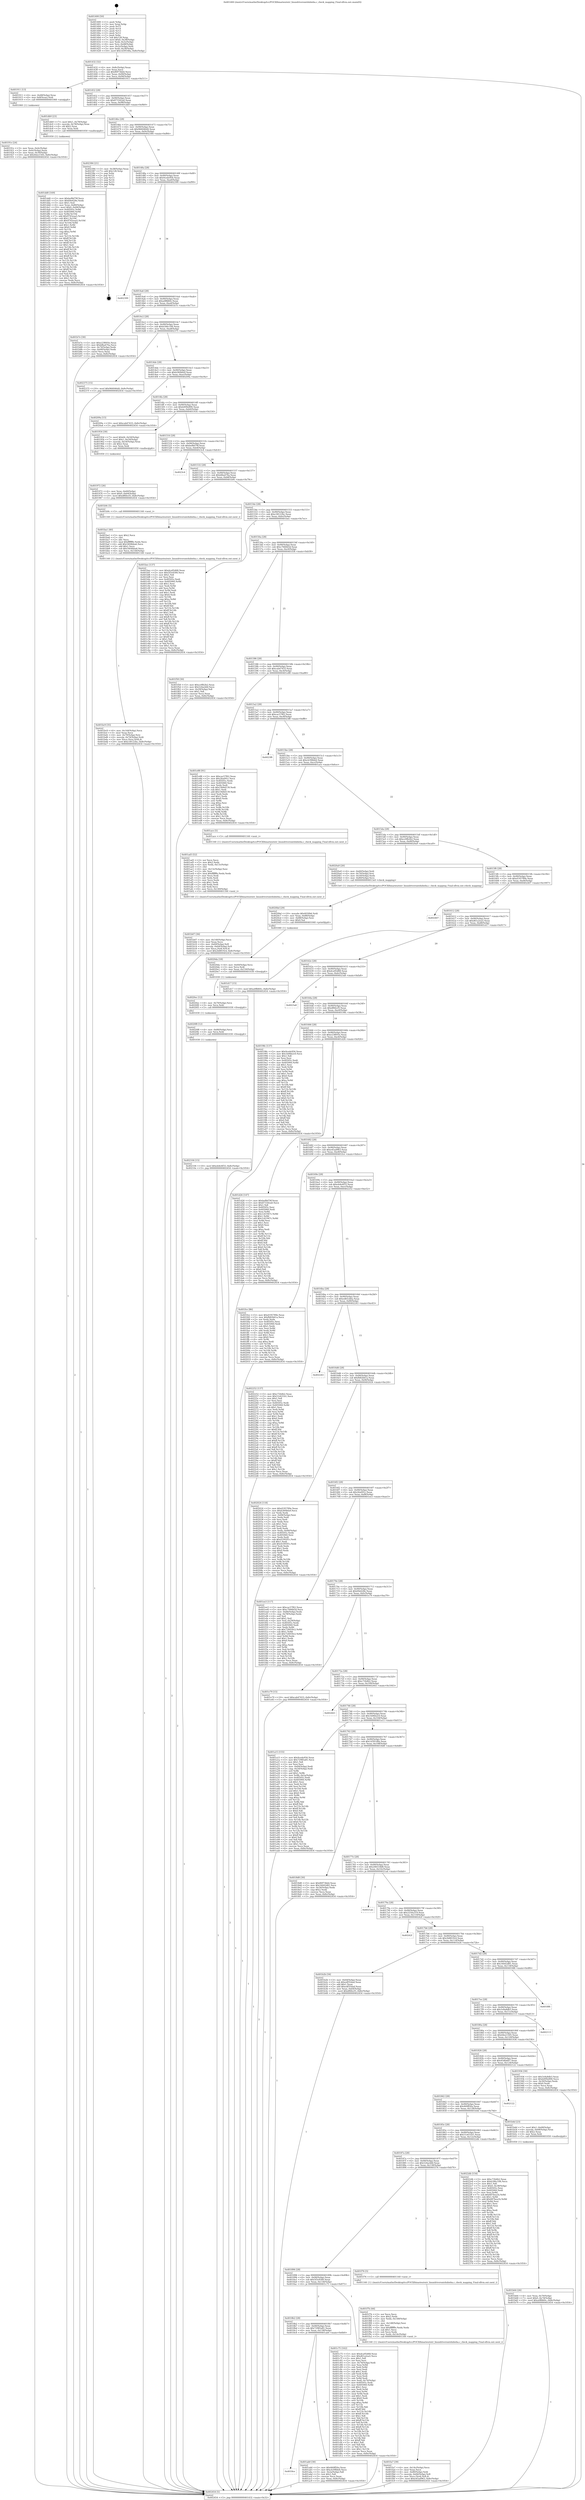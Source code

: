 digraph "0x401400" {
  label = "0x401400 (/mnt/c/Users/mathe/Desktop/tcc/POCII/binaries/extr_linuxdriversmtdubieba.c_check_mapping_Final-ollvm.out::main(0))"
  labelloc = "t"
  node[shape=record]

  Entry [label="",width=0.3,height=0.3,shape=circle,fillcolor=black,style=filled]
  "0x401432" [label="{
     0x401432 [32]\l
     | [instrs]\l
     &nbsp;&nbsp;0x401432 \<+6\>: mov -0x8c(%rbp),%eax\l
     &nbsp;&nbsp;0x401438 \<+2\>: mov %eax,%ecx\l
     &nbsp;&nbsp;0x40143a \<+6\>: sub $0x80f73bb4,%ecx\l
     &nbsp;&nbsp;0x401440 \<+6\>: mov %eax,-0x90(%rbp)\l
     &nbsp;&nbsp;0x401446 \<+6\>: mov %ecx,-0x94(%rbp)\l
     &nbsp;&nbsp;0x40144c \<+6\>: je 0000000000401911 \<main+0x511\>\l
  }"]
  "0x401911" [label="{
     0x401911 [13]\l
     | [instrs]\l
     &nbsp;&nbsp;0x401911 \<+4\>: mov -0x48(%rbp),%rax\l
     &nbsp;&nbsp;0x401915 \<+4\>: mov 0x8(%rax),%rdi\l
     &nbsp;&nbsp;0x401919 \<+5\>: call 0000000000401060 \<atoi@plt\>\l
     | [calls]\l
     &nbsp;&nbsp;0x401060 \{1\} (unknown)\l
  }"]
  "0x401452" [label="{
     0x401452 [28]\l
     | [instrs]\l
     &nbsp;&nbsp;0x401452 \<+5\>: jmp 0000000000401457 \<main+0x57\>\l
     &nbsp;&nbsp;0x401457 \<+6\>: mov -0x90(%rbp),%eax\l
     &nbsp;&nbsp;0x40145d \<+5\>: sub $0x873342a0,%eax\l
     &nbsp;&nbsp;0x401462 \<+6\>: mov %eax,-0x98(%rbp)\l
     &nbsp;&nbsp;0x401468 \<+6\>: je 0000000000401db9 \<main+0x9b9\>\l
  }"]
  Exit [label="",width=0.3,height=0.3,shape=circle,fillcolor=black,style=filled,peripheries=2]
  "0x401db9" [label="{
     0x401db9 [23]\l
     | [instrs]\l
     &nbsp;&nbsp;0x401db9 \<+7\>: movl $0x1,-0x78(%rbp)\l
     &nbsp;&nbsp;0x401dc0 \<+4\>: movslq -0x78(%rbp),%rax\l
     &nbsp;&nbsp;0x401dc4 \<+4\>: shl $0x2,%rax\l
     &nbsp;&nbsp;0x401dc8 \<+3\>: mov %rax,%rdi\l
     &nbsp;&nbsp;0x401dcb \<+5\>: call 0000000000401050 \<malloc@plt\>\l
     | [calls]\l
     &nbsp;&nbsp;0x401050 \{1\} (unknown)\l
  }"]
  "0x40146e" [label="{
     0x40146e [28]\l
     | [instrs]\l
     &nbsp;&nbsp;0x40146e \<+5\>: jmp 0000000000401473 \<main+0x73\>\l
     &nbsp;&nbsp;0x401473 \<+6\>: mov -0x90(%rbp),%eax\l
     &nbsp;&nbsp;0x401479 \<+5\>: sub $0x966046d4,%eax\l
     &nbsp;&nbsp;0x40147e \<+6\>: mov %eax,-0x9c(%rbp)\l
     &nbsp;&nbsp;0x401484 \<+6\>: je 0000000000402384 \<main+0xf84\>\l
  }"]
  "0x402104" [label="{
     0x402104 [15]\l
     | [instrs]\l
     &nbsp;&nbsp;0x402104 \<+10\>: movl $0xeb4e4f33,-0x8c(%rbp)\l
     &nbsp;&nbsp;0x40210e \<+5\>: jmp 0000000000402454 \<main+0x1054\>\l
  }"]
  "0x402384" [label="{
     0x402384 [21]\l
     | [instrs]\l
     &nbsp;&nbsp;0x402384 \<+3\>: mov -0x38(%rbp),%eax\l
     &nbsp;&nbsp;0x402387 \<+7\>: add $0x128,%rsp\l
     &nbsp;&nbsp;0x40238e \<+1\>: pop %rbx\l
     &nbsp;&nbsp;0x40238f \<+2\>: pop %r12\l
     &nbsp;&nbsp;0x402391 \<+2\>: pop %r13\l
     &nbsp;&nbsp;0x402393 \<+2\>: pop %r14\l
     &nbsp;&nbsp;0x402395 \<+2\>: pop %r15\l
     &nbsp;&nbsp;0x402397 \<+1\>: pop %rbp\l
     &nbsp;&nbsp;0x402398 \<+1\>: ret\l
  }"]
  "0x40148a" [label="{
     0x40148a [28]\l
     | [instrs]\l
     &nbsp;&nbsp;0x40148a \<+5\>: jmp 000000000040148f \<main+0x8f\>\l
     &nbsp;&nbsp;0x40148f \<+6\>: mov -0x90(%rbp),%eax\l
     &nbsp;&nbsp;0x401495 \<+5\>: sub $0x9cede956,%eax\l
     &nbsp;&nbsp;0x40149a \<+6\>: mov %eax,-0xa0(%rbp)\l
     &nbsp;&nbsp;0x4014a0 \<+6\>: je 0000000000402399 \<main+0xf99\>\l
  }"]
  "0x4020f8" [label="{
     0x4020f8 [12]\l
     | [instrs]\l
     &nbsp;&nbsp;0x4020f8 \<+4\>: mov -0x80(%rbp),%rcx\l
     &nbsp;&nbsp;0x4020fc \<+3\>: mov %rcx,%rdi\l
     &nbsp;&nbsp;0x4020ff \<+5\>: call 0000000000401030 \<free@plt\>\l
     | [calls]\l
     &nbsp;&nbsp;0x401030 \{1\} (unknown)\l
  }"]
  "0x402399" [label="{
     0x402399\l
  }", style=dashed]
  "0x4014a6" [label="{
     0x4014a6 [28]\l
     | [instrs]\l
     &nbsp;&nbsp;0x4014a6 \<+5\>: jmp 00000000004014ab \<main+0xab\>\l
     &nbsp;&nbsp;0x4014ab \<+6\>: mov -0x90(%rbp),%eax\l
     &nbsp;&nbsp;0x4014b1 \<+5\>: sub $0xa0ffd60c,%eax\l
     &nbsp;&nbsp;0x4014b6 \<+6\>: mov %eax,-0xa4(%rbp)\l
     &nbsp;&nbsp;0x4014bc \<+6\>: je 0000000000401b7e \<main+0x77e\>\l
  }"]
  "0x4020ec" [label="{
     0x4020ec [12]\l
     | [instrs]\l
     &nbsp;&nbsp;0x4020ec \<+4\>: mov -0x70(%rbp),%rcx\l
     &nbsp;&nbsp;0x4020f0 \<+3\>: mov %rcx,%rdi\l
     &nbsp;&nbsp;0x4020f3 \<+5\>: call 0000000000401030 \<free@plt\>\l
     | [calls]\l
     &nbsp;&nbsp;0x401030 \{1\} (unknown)\l
  }"]
  "0x401b7e" [label="{
     0x401b7e [30]\l
     | [instrs]\l
     &nbsp;&nbsp;0x401b7e \<+5\>: mov $0xe23f693e,%eax\l
     &nbsp;&nbsp;0x401b83 \<+5\>: mov $0xbfba476a,%ecx\l
     &nbsp;&nbsp;0x401b88 \<+3\>: mov -0x74(%rbp),%edx\l
     &nbsp;&nbsp;0x401b8b \<+3\>: cmp -0x68(%rbp),%edx\l
     &nbsp;&nbsp;0x401b8e \<+3\>: cmovl %ecx,%eax\l
     &nbsp;&nbsp;0x401b91 \<+6\>: mov %eax,-0x8c(%rbp)\l
     &nbsp;&nbsp;0x401b97 \<+5\>: jmp 0000000000402454 \<main+0x1054\>\l
  }"]
  "0x4014c2" [label="{
     0x4014c2 [28]\l
     | [instrs]\l
     &nbsp;&nbsp;0x4014c2 \<+5\>: jmp 00000000004014c7 \<main+0xc7\>\l
     &nbsp;&nbsp;0x4014c7 \<+6\>: mov -0x90(%rbp),%eax\l
     &nbsp;&nbsp;0x4014cd \<+5\>: sub $0xb346c184,%eax\l
     &nbsp;&nbsp;0x4014d2 \<+6\>: mov %eax,-0xa8(%rbp)\l
     &nbsp;&nbsp;0x4014d8 \<+6\>: je 0000000000402375 \<main+0xf75\>\l
  }"]
  "0x4020da" [label="{
     0x4020da [18]\l
     | [instrs]\l
     &nbsp;&nbsp;0x4020da \<+4\>: mov -0x60(%rbp),%rcx\l
     &nbsp;&nbsp;0x4020de \<+3\>: mov %rcx,%rdi\l
     &nbsp;&nbsp;0x4020e1 \<+6\>: mov %eax,-0x150(%rbp)\l
     &nbsp;&nbsp;0x4020e7 \<+5\>: call 0000000000401030 \<free@plt\>\l
     | [calls]\l
     &nbsp;&nbsp;0x401030 \{1\} (unknown)\l
  }"]
  "0x402375" [label="{
     0x402375 [15]\l
     | [instrs]\l
     &nbsp;&nbsp;0x402375 \<+10\>: movl $0x966046d4,-0x8c(%rbp)\l
     &nbsp;&nbsp;0x40237f \<+5\>: jmp 0000000000402454 \<main+0x1054\>\l
  }"]
  "0x4014de" [label="{
     0x4014de [28]\l
     | [instrs]\l
     &nbsp;&nbsp;0x4014de \<+5\>: jmp 00000000004014e3 \<main+0xe3\>\l
     &nbsp;&nbsp;0x4014e3 \<+6\>: mov -0x90(%rbp),%eax\l
     &nbsp;&nbsp;0x4014e9 \<+5\>: sub $0xb360bfa9,%eax\l
     &nbsp;&nbsp;0x4014ee \<+6\>: mov %eax,-0xac(%rbp)\l
     &nbsp;&nbsp;0x4014f4 \<+6\>: je 000000000040209a \<main+0xc9a\>\l
  }"]
  "0x4020bd" [label="{
     0x4020bd [29]\l
     | [instrs]\l
     &nbsp;&nbsp;0x4020bd \<+10\>: movabs $0x4030b6,%rdi\l
     &nbsp;&nbsp;0x4020c7 \<+6\>: mov %eax,-0x88(%rbp)\l
     &nbsp;&nbsp;0x4020cd \<+6\>: mov -0x88(%rbp),%esi\l
     &nbsp;&nbsp;0x4020d3 \<+2\>: mov $0x0,%al\l
     &nbsp;&nbsp;0x4020d5 \<+5\>: call 0000000000401040 \<printf@plt\>\l
     | [calls]\l
     &nbsp;&nbsp;0x401040 \{1\} (unknown)\l
  }"]
  "0x40209a" [label="{
     0x40209a [15]\l
     | [instrs]\l
     &nbsp;&nbsp;0x40209a \<+10\>: movl $0xcab47433,-0x8c(%rbp)\l
     &nbsp;&nbsp;0x4020a4 \<+5\>: jmp 0000000000402454 \<main+0x1054\>\l
  }"]
  "0x4014fa" [label="{
     0x4014fa [28]\l
     | [instrs]\l
     &nbsp;&nbsp;0x4014fa \<+5\>: jmp 00000000004014ff \<main+0xff\>\l
     &nbsp;&nbsp;0x4014ff \<+6\>: mov -0x90(%rbp),%eax\l
     &nbsp;&nbsp;0x401505 \<+5\>: sub $0xb499e890,%eax\l
     &nbsp;&nbsp;0x40150a \<+6\>: mov %eax,-0xb0(%rbp)\l
     &nbsp;&nbsp;0x401510 \<+6\>: je 0000000000401954 \<main+0x554\>\l
  }"]
  "0x401fa7" [label="{
     0x401fa7 [39]\l
     | [instrs]\l
     &nbsp;&nbsp;0x401fa7 \<+6\>: mov -0x14c(%rbp),%ecx\l
     &nbsp;&nbsp;0x401fad \<+3\>: imul %eax,%ecx\l
     &nbsp;&nbsp;0x401fb0 \<+4\>: mov -0x80(%rbp),%rdi\l
     &nbsp;&nbsp;0x401fb4 \<+7\>: movslq -0x84(%rbp),%r8\l
     &nbsp;&nbsp;0x401fbb \<+4\>: mov %ecx,(%rdi,%r8,4)\l
     &nbsp;&nbsp;0x401fbf \<+10\>: movl $0xe45ad963,-0x8c(%rbp)\l
     &nbsp;&nbsp;0x401fc9 \<+5\>: jmp 0000000000402454 \<main+0x1054\>\l
  }"]
  "0x401954" [label="{
     0x401954 [30]\l
     | [instrs]\l
     &nbsp;&nbsp;0x401954 \<+7\>: movl $0x64,-0x50(%rbp)\l
     &nbsp;&nbsp;0x40195b \<+7\>: movl $0x1,-0x54(%rbp)\l
     &nbsp;&nbsp;0x401962 \<+4\>: movslq -0x54(%rbp),%rax\l
     &nbsp;&nbsp;0x401966 \<+4\>: shl $0x2,%rax\l
     &nbsp;&nbsp;0x40196a \<+3\>: mov %rax,%rdi\l
     &nbsp;&nbsp;0x40196d \<+5\>: call 0000000000401050 \<malloc@plt\>\l
     | [calls]\l
     &nbsp;&nbsp;0x401050 \{1\} (unknown)\l
  }"]
  "0x401516" [label="{
     0x401516 [28]\l
     | [instrs]\l
     &nbsp;&nbsp;0x401516 \<+5\>: jmp 000000000040151b \<main+0x11b\>\l
     &nbsp;&nbsp;0x40151b \<+6\>: mov -0x90(%rbp),%eax\l
     &nbsp;&nbsp;0x401521 \<+5\>: sub $0xbef8d79f,%eax\l
     &nbsp;&nbsp;0x401526 \<+6\>: mov %eax,-0xb4(%rbp)\l
     &nbsp;&nbsp;0x40152c \<+6\>: je 00000000004023c4 \<main+0xfc4\>\l
  }"]
  "0x401f7b" [label="{
     0x401f7b [44]\l
     | [instrs]\l
     &nbsp;&nbsp;0x401f7b \<+2\>: xor %ecx,%ecx\l
     &nbsp;&nbsp;0x401f7d \<+5\>: mov $0x2,%edx\l
     &nbsp;&nbsp;0x401f82 \<+6\>: mov %edx,-0x148(%rbp)\l
     &nbsp;&nbsp;0x401f88 \<+1\>: cltd\l
     &nbsp;&nbsp;0x401f89 \<+6\>: mov -0x148(%rbp),%esi\l
     &nbsp;&nbsp;0x401f8f \<+2\>: idiv %esi\l
     &nbsp;&nbsp;0x401f91 \<+6\>: imul $0xfffffffe,%edx,%edx\l
     &nbsp;&nbsp;0x401f97 \<+3\>: sub $0x1,%ecx\l
     &nbsp;&nbsp;0x401f9a \<+2\>: sub %ecx,%edx\l
     &nbsp;&nbsp;0x401f9c \<+6\>: mov %edx,-0x14c(%rbp)\l
     &nbsp;&nbsp;0x401fa2 \<+5\>: call 0000000000401160 \<next_i\>\l
     | [calls]\l
     &nbsp;&nbsp;0x401160 \{1\} (/mnt/c/Users/mathe/Desktop/tcc/POCII/binaries/extr_linuxdriversmtdubieba.c_check_mapping_Final-ollvm.out::next_i)\l
  }"]
  "0x4023c4" [label="{
     0x4023c4\l
  }", style=dashed]
  "0x401532" [label="{
     0x401532 [28]\l
     | [instrs]\l
     &nbsp;&nbsp;0x401532 \<+5\>: jmp 0000000000401537 \<main+0x137\>\l
     &nbsp;&nbsp;0x401537 \<+6\>: mov -0x90(%rbp),%eax\l
     &nbsp;&nbsp;0x40153d \<+5\>: sub $0xbfba476a,%eax\l
     &nbsp;&nbsp;0x401542 \<+6\>: mov %eax,-0xb8(%rbp)\l
     &nbsp;&nbsp;0x401548 \<+6\>: je 0000000000401b9c \<main+0x79c\>\l
  }"]
  "0x401dd0" [label="{
     0x401dd0 [169]\l
     | [instrs]\l
     &nbsp;&nbsp;0x401dd0 \<+5\>: mov $0xbef8d79f,%ecx\l
     &nbsp;&nbsp;0x401dd5 \<+5\>: mov $0x69e628e,%edx\l
     &nbsp;&nbsp;0x401dda \<+3\>: mov $0x1,%sil\l
     &nbsp;&nbsp;0x401ddd \<+4\>: mov %rax,-0x80(%rbp)\l
     &nbsp;&nbsp;0x401de1 \<+10\>: movl $0x0,-0x84(%rbp)\l
     &nbsp;&nbsp;0x401deb \<+8\>: mov 0x40505c,%r8d\l
     &nbsp;&nbsp;0x401df3 \<+8\>: mov 0x405060,%r9d\l
     &nbsp;&nbsp;0x401dfb \<+3\>: mov %r8d,%r10d\l
     &nbsp;&nbsp;0x401dfe \<+7\>: add $0x9745eaa5,%r10d\l
     &nbsp;&nbsp;0x401e05 \<+4\>: sub $0x1,%r10d\l
     &nbsp;&nbsp;0x401e09 \<+7\>: sub $0x9745eaa5,%r10d\l
     &nbsp;&nbsp;0x401e10 \<+4\>: imul %r10d,%r8d\l
     &nbsp;&nbsp;0x401e14 \<+4\>: and $0x1,%r8d\l
     &nbsp;&nbsp;0x401e18 \<+4\>: cmp $0x0,%r8d\l
     &nbsp;&nbsp;0x401e1c \<+4\>: sete %r11b\l
     &nbsp;&nbsp;0x401e20 \<+4\>: cmp $0xa,%r9d\l
     &nbsp;&nbsp;0x401e24 \<+3\>: setl %bl\l
     &nbsp;&nbsp;0x401e27 \<+3\>: mov %r11b,%r14b\l
     &nbsp;&nbsp;0x401e2a \<+4\>: xor $0xff,%r14b\l
     &nbsp;&nbsp;0x401e2e \<+3\>: mov %bl,%r15b\l
     &nbsp;&nbsp;0x401e31 \<+4\>: xor $0xff,%r15b\l
     &nbsp;&nbsp;0x401e35 \<+4\>: xor $0x1,%sil\l
     &nbsp;&nbsp;0x401e39 \<+3\>: mov %r14b,%r12b\l
     &nbsp;&nbsp;0x401e3c \<+4\>: and $0xff,%r12b\l
     &nbsp;&nbsp;0x401e40 \<+3\>: and %sil,%r11b\l
     &nbsp;&nbsp;0x401e43 \<+3\>: mov %r15b,%r13b\l
     &nbsp;&nbsp;0x401e46 \<+4\>: and $0xff,%r13b\l
     &nbsp;&nbsp;0x401e4a \<+3\>: and %sil,%bl\l
     &nbsp;&nbsp;0x401e4d \<+3\>: or %r11b,%r12b\l
     &nbsp;&nbsp;0x401e50 \<+3\>: or %bl,%r13b\l
     &nbsp;&nbsp;0x401e53 \<+3\>: xor %r13b,%r12b\l
     &nbsp;&nbsp;0x401e56 \<+3\>: or %r15b,%r14b\l
     &nbsp;&nbsp;0x401e59 \<+4\>: xor $0xff,%r14b\l
     &nbsp;&nbsp;0x401e5d \<+4\>: or $0x1,%sil\l
     &nbsp;&nbsp;0x401e61 \<+3\>: and %sil,%r14b\l
     &nbsp;&nbsp;0x401e64 \<+3\>: or %r14b,%r12b\l
     &nbsp;&nbsp;0x401e67 \<+4\>: test $0x1,%r12b\l
     &nbsp;&nbsp;0x401e6b \<+3\>: cmovne %edx,%ecx\l
     &nbsp;&nbsp;0x401e6e \<+6\>: mov %ecx,-0x8c(%rbp)\l
     &nbsp;&nbsp;0x401e74 \<+5\>: jmp 0000000000402454 \<main+0x1054\>\l
  }"]
  "0x401b9c" [label="{
     0x401b9c [5]\l
     | [instrs]\l
     &nbsp;&nbsp;0x401b9c \<+5\>: call 0000000000401160 \<next_i\>\l
     | [calls]\l
     &nbsp;&nbsp;0x401160 \{1\} (/mnt/c/Users/mathe/Desktop/tcc/POCII/binaries/extr_linuxdriversmtdubieba.c_check_mapping_Final-ollvm.out::next_i)\l
  }"]
  "0x40154e" [label="{
     0x40154e [28]\l
     | [instrs]\l
     &nbsp;&nbsp;0x40154e \<+5\>: jmp 0000000000401553 \<main+0x153\>\l
     &nbsp;&nbsp;0x401553 \<+6\>: mov -0x90(%rbp),%eax\l
     &nbsp;&nbsp;0x401559 \<+5\>: sub $0xc58122bc,%eax\l
     &nbsp;&nbsp;0x40155e \<+6\>: mov %eax,-0xbc(%rbp)\l
     &nbsp;&nbsp;0x401564 \<+6\>: je 0000000000401bec \<main+0x7ec\>\l
  }"]
  "0x401bc9" [label="{
     0x401bc9 [35]\l
     | [instrs]\l
     &nbsp;&nbsp;0x401bc9 \<+6\>: mov -0x144(%rbp),%ecx\l
     &nbsp;&nbsp;0x401bcf \<+3\>: imul %eax,%ecx\l
     &nbsp;&nbsp;0x401bd2 \<+4\>: mov -0x70(%rbp),%rsi\l
     &nbsp;&nbsp;0x401bd6 \<+4\>: movslq -0x74(%rbp),%rdi\l
     &nbsp;&nbsp;0x401bda \<+3\>: mov %ecx,(%rsi,%rdi,4)\l
     &nbsp;&nbsp;0x401bdd \<+10\>: movl $0xc58122bc,-0x8c(%rbp)\l
     &nbsp;&nbsp;0x401be7 \<+5\>: jmp 0000000000402454 \<main+0x1054\>\l
  }"]
  "0x401bec" [label="{
     0x401bec [137]\l
     | [instrs]\l
     &nbsp;&nbsp;0x401bec \<+5\>: mov $0xdca95d68,%eax\l
     &nbsp;&nbsp;0x401bf1 \<+5\>: mov $0x5f3c8300,%ecx\l
     &nbsp;&nbsp;0x401bf6 \<+2\>: mov $0x1,%dl\l
     &nbsp;&nbsp;0x401bf8 \<+2\>: xor %esi,%esi\l
     &nbsp;&nbsp;0x401bfa \<+7\>: mov 0x40505c,%edi\l
     &nbsp;&nbsp;0x401c01 \<+8\>: mov 0x405060,%r8d\l
     &nbsp;&nbsp;0x401c09 \<+3\>: sub $0x1,%esi\l
     &nbsp;&nbsp;0x401c0c \<+3\>: mov %edi,%r9d\l
     &nbsp;&nbsp;0x401c0f \<+3\>: add %esi,%r9d\l
     &nbsp;&nbsp;0x401c12 \<+4\>: imul %r9d,%edi\l
     &nbsp;&nbsp;0x401c16 \<+3\>: and $0x1,%edi\l
     &nbsp;&nbsp;0x401c19 \<+3\>: cmp $0x0,%edi\l
     &nbsp;&nbsp;0x401c1c \<+4\>: sete %r10b\l
     &nbsp;&nbsp;0x401c20 \<+4\>: cmp $0xa,%r8d\l
     &nbsp;&nbsp;0x401c24 \<+4\>: setl %r11b\l
     &nbsp;&nbsp;0x401c28 \<+3\>: mov %r10b,%bl\l
     &nbsp;&nbsp;0x401c2b \<+3\>: xor $0xff,%bl\l
     &nbsp;&nbsp;0x401c2e \<+3\>: mov %r11b,%r14b\l
     &nbsp;&nbsp;0x401c31 \<+4\>: xor $0xff,%r14b\l
     &nbsp;&nbsp;0x401c35 \<+3\>: xor $0x1,%dl\l
     &nbsp;&nbsp;0x401c38 \<+3\>: mov %bl,%r15b\l
     &nbsp;&nbsp;0x401c3b \<+4\>: and $0xff,%r15b\l
     &nbsp;&nbsp;0x401c3f \<+3\>: and %dl,%r10b\l
     &nbsp;&nbsp;0x401c42 \<+3\>: mov %r14b,%r12b\l
     &nbsp;&nbsp;0x401c45 \<+4\>: and $0xff,%r12b\l
     &nbsp;&nbsp;0x401c49 \<+3\>: and %dl,%r11b\l
     &nbsp;&nbsp;0x401c4c \<+3\>: or %r10b,%r15b\l
     &nbsp;&nbsp;0x401c4f \<+3\>: or %r11b,%r12b\l
     &nbsp;&nbsp;0x401c52 \<+3\>: xor %r12b,%r15b\l
     &nbsp;&nbsp;0x401c55 \<+3\>: or %r14b,%bl\l
     &nbsp;&nbsp;0x401c58 \<+3\>: xor $0xff,%bl\l
     &nbsp;&nbsp;0x401c5b \<+3\>: or $0x1,%dl\l
     &nbsp;&nbsp;0x401c5e \<+2\>: and %dl,%bl\l
     &nbsp;&nbsp;0x401c60 \<+3\>: or %bl,%r15b\l
     &nbsp;&nbsp;0x401c63 \<+4\>: test $0x1,%r15b\l
     &nbsp;&nbsp;0x401c67 \<+3\>: cmovne %ecx,%eax\l
     &nbsp;&nbsp;0x401c6a \<+6\>: mov %eax,-0x8c(%rbp)\l
     &nbsp;&nbsp;0x401c70 \<+5\>: jmp 0000000000402454 \<main+0x1054\>\l
  }"]
  "0x40156a" [label="{
     0x40156a [28]\l
     | [instrs]\l
     &nbsp;&nbsp;0x40156a \<+5\>: jmp 000000000040156f \<main+0x16f\>\l
     &nbsp;&nbsp;0x40156f \<+6\>: mov -0x90(%rbp),%eax\l
     &nbsp;&nbsp;0x401575 \<+5\>: sub $0xc7666b5d,%eax\l
     &nbsp;&nbsp;0x40157a \<+6\>: mov %eax,-0xc0(%rbp)\l
     &nbsp;&nbsp;0x401580 \<+6\>: je 0000000000401f58 \<main+0xb58\>\l
  }"]
  "0x401ba1" [label="{
     0x401ba1 [40]\l
     | [instrs]\l
     &nbsp;&nbsp;0x401ba1 \<+5\>: mov $0x2,%ecx\l
     &nbsp;&nbsp;0x401ba6 \<+1\>: cltd\l
     &nbsp;&nbsp;0x401ba7 \<+2\>: idiv %ecx\l
     &nbsp;&nbsp;0x401ba9 \<+6\>: imul $0xfffffffe,%edx,%ecx\l
     &nbsp;&nbsp;0x401baf \<+6\>: add $0x5404bba6,%ecx\l
     &nbsp;&nbsp;0x401bb5 \<+3\>: add $0x1,%ecx\l
     &nbsp;&nbsp;0x401bb8 \<+6\>: sub $0x5404bba6,%ecx\l
     &nbsp;&nbsp;0x401bbe \<+6\>: mov %ecx,-0x144(%rbp)\l
     &nbsp;&nbsp;0x401bc4 \<+5\>: call 0000000000401160 \<next_i\>\l
     | [calls]\l
     &nbsp;&nbsp;0x401160 \{1\} (/mnt/c/Users/mathe/Desktop/tcc/POCII/binaries/extr_linuxdriversmtdubieba.c_check_mapping_Final-ollvm.out::next_i)\l
  }"]
  "0x401f58" [label="{
     0x401f58 [30]\l
     | [instrs]\l
     &nbsp;&nbsp;0x401f58 \<+5\>: mov $0xcc0fb2b2,%eax\l
     &nbsp;&nbsp;0x401f5d \<+5\>: mov $0x524acbfd,%ecx\l
     &nbsp;&nbsp;0x401f62 \<+3\>: mov -0x29(%rbp),%dl\l
     &nbsp;&nbsp;0x401f65 \<+3\>: test $0x1,%dl\l
     &nbsp;&nbsp;0x401f68 \<+3\>: cmovne %ecx,%eax\l
     &nbsp;&nbsp;0x401f6b \<+6\>: mov %eax,-0x8c(%rbp)\l
     &nbsp;&nbsp;0x401f71 \<+5\>: jmp 0000000000402454 \<main+0x1054\>\l
  }"]
  "0x401586" [label="{
     0x401586 [28]\l
     | [instrs]\l
     &nbsp;&nbsp;0x401586 \<+5\>: jmp 000000000040158b \<main+0x18b\>\l
     &nbsp;&nbsp;0x40158b \<+6\>: mov -0x90(%rbp),%eax\l
     &nbsp;&nbsp;0x401591 \<+5\>: sub $0xcab47433,%eax\l
     &nbsp;&nbsp;0x401596 \<+6\>: mov %eax,-0xc4(%rbp)\l
     &nbsp;&nbsp;0x40159c \<+6\>: je 0000000000401e88 \<main+0xa88\>\l
  }"]
  "0x401b64" [label="{
     0x401b64 [26]\l
     | [instrs]\l
     &nbsp;&nbsp;0x401b64 \<+4\>: mov %rax,-0x70(%rbp)\l
     &nbsp;&nbsp;0x401b68 \<+7\>: movl $0x0,-0x74(%rbp)\l
     &nbsp;&nbsp;0x401b6f \<+10\>: movl $0xa0ffd60c,-0x8c(%rbp)\l
     &nbsp;&nbsp;0x401b79 \<+5\>: jmp 0000000000402454 \<main+0x1054\>\l
  }"]
  "0x401e88" [label="{
     0x401e88 [91]\l
     | [instrs]\l
     &nbsp;&nbsp;0x401e88 \<+5\>: mov $0xcac57f62,%eax\l
     &nbsp;&nbsp;0x401e8d \<+5\>: mov $0x26a091c,%ecx\l
     &nbsp;&nbsp;0x401e92 \<+7\>: mov 0x40505c,%edx\l
     &nbsp;&nbsp;0x401e99 \<+7\>: mov 0x405060,%esi\l
     &nbsp;&nbsp;0x401ea0 \<+2\>: mov %edx,%edi\l
     &nbsp;&nbsp;0x401ea2 \<+6\>: sub $0x19d4d139,%edi\l
     &nbsp;&nbsp;0x401ea8 \<+3\>: sub $0x1,%edi\l
     &nbsp;&nbsp;0x401eab \<+6\>: add $0x19d4d139,%edi\l
     &nbsp;&nbsp;0x401eb1 \<+3\>: imul %edi,%edx\l
     &nbsp;&nbsp;0x401eb4 \<+3\>: and $0x1,%edx\l
     &nbsp;&nbsp;0x401eb7 \<+3\>: cmp $0x0,%edx\l
     &nbsp;&nbsp;0x401eba \<+4\>: sete %r8b\l
     &nbsp;&nbsp;0x401ebe \<+3\>: cmp $0xa,%esi\l
     &nbsp;&nbsp;0x401ec1 \<+4\>: setl %r9b\l
     &nbsp;&nbsp;0x401ec5 \<+3\>: mov %r8b,%r10b\l
     &nbsp;&nbsp;0x401ec8 \<+3\>: and %r9b,%r10b\l
     &nbsp;&nbsp;0x401ecb \<+3\>: xor %r9b,%r8b\l
     &nbsp;&nbsp;0x401ece \<+3\>: or %r8b,%r10b\l
     &nbsp;&nbsp;0x401ed1 \<+4\>: test $0x1,%r10b\l
     &nbsp;&nbsp;0x401ed5 \<+3\>: cmovne %ecx,%eax\l
     &nbsp;&nbsp;0x401ed8 \<+6\>: mov %eax,-0x8c(%rbp)\l
     &nbsp;&nbsp;0x401ede \<+5\>: jmp 0000000000402454 \<main+0x1054\>\l
  }"]
  "0x4015a2" [label="{
     0x4015a2 [28]\l
     | [instrs]\l
     &nbsp;&nbsp;0x4015a2 \<+5\>: jmp 00000000004015a7 \<main+0x1a7\>\l
     &nbsp;&nbsp;0x4015a7 \<+6\>: mov -0x90(%rbp),%eax\l
     &nbsp;&nbsp;0x4015ad \<+5\>: sub $0xcac57f62,%eax\l
     &nbsp;&nbsp;0x4015b2 \<+6\>: mov %eax,-0xc8(%rbp)\l
     &nbsp;&nbsp;0x4015b8 \<+6\>: je 00000000004023f8 \<main+0xff8\>\l
  }"]
  "0x401b07" [label="{
     0x401b07 [36]\l
     | [instrs]\l
     &nbsp;&nbsp;0x401b07 \<+6\>: mov -0x140(%rbp),%ecx\l
     &nbsp;&nbsp;0x401b0d \<+3\>: imul %eax,%ecx\l
     &nbsp;&nbsp;0x401b10 \<+4\>: mov -0x60(%rbp),%r8\l
     &nbsp;&nbsp;0x401b14 \<+4\>: movslq -0x64(%rbp),%r9\l
     &nbsp;&nbsp;0x401b18 \<+4\>: mov %ecx,(%r8,%r9,4)\l
     &nbsp;&nbsp;0x401b1c \<+10\>: movl $0x2b8819c4,-0x8c(%rbp)\l
     &nbsp;&nbsp;0x401b26 \<+5\>: jmp 0000000000402454 \<main+0x1054\>\l
  }"]
  "0x4023f8" [label="{
     0x4023f8\l
  }", style=dashed]
  "0x4015be" [label="{
     0x4015be [28]\l
     | [instrs]\l
     &nbsp;&nbsp;0x4015be \<+5\>: jmp 00000000004015c3 \<main+0x1c3\>\l
     &nbsp;&nbsp;0x4015c3 \<+6\>: mov -0x90(%rbp),%eax\l
     &nbsp;&nbsp;0x4015c9 \<+5\>: sub $0xcb398de6,%eax\l
     &nbsp;&nbsp;0x4015ce \<+6\>: mov %eax,-0xcc(%rbp)\l
     &nbsp;&nbsp;0x4015d4 \<+6\>: je 0000000000401ace \<main+0x6ce\>\l
  }"]
  "0x401ad3" [label="{
     0x401ad3 [52]\l
     | [instrs]\l
     &nbsp;&nbsp;0x401ad3 \<+2\>: xor %ecx,%ecx\l
     &nbsp;&nbsp;0x401ad5 \<+5\>: mov $0x2,%edx\l
     &nbsp;&nbsp;0x401ada \<+6\>: mov %edx,-0x13c(%rbp)\l
     &nbsp;&nbsp;0x401ae0 \<+1\>: cltd\l
     &nbsp;&nbsp;0x401ae1 \<+6\>: mov -0x13c(%rbp),%esi\l
     &nbsp;&nbsp;0x401ae7 \<+2\>: idiv %esi\l
     &nbsp;&nbsp;0x401ae9 \<+6\>: imul $0xfffffffe,%edx,%edx\l
     &nbsp;&nbsp;0x401aef \<+2\>: mov %ecx,%edi\l
     &nbsp;&nbsp;0x401af1 \<+2\>: sub %edx,%edi\l
     &nbsp;&nbsp;0x401af3 \<+2\>: mov %ecx,%edx\l
     &nbsp;&nbsp;0x401af5 \<+3\>: sub $0x1,%edx\l
     &nbsp;&nbsp;0x401af8 \<+2\>: add %edx,%edi\l
     &nbsp;&nbsp;0x401afa \<+2\>: sub %edi,%ecx\l
     &nbsp;&nbsp;0x401afc \<+6\>: mov %ecx,-0x140(%rbp)\l
     &nbsp;&nbsp;0x401b02 \<+5\>: call 0000000000401160 \<next_i\>\l
     | [calls]\l
     &nbsp;&nbsp;0x401160 \{1\} (/mnt/c/Users/mathe/Desktop/tcc/POCII/binaries/extr_linuxdriversmtdubieba.c_check_mapping_Final-ollvm.out::next_i)\l
  }"]
  "0x401ace" [label="{
     0x401ace [5]\l
     | [instrs]\l
     &nbsp;&nbsp;0x401ace \<+5\>: call 0000000000401160 \<next_i\>\l
     | [calls]\l
     &nbsp;&nbsp;0x401160 \{1\} (/mnt/c/Users/mathe/Desktop/tcc/POCII/binaries/extr_linuxdriversmtdubieba.c_check_mapping_Final-ollvm.out::next_i)\l
  }"]
  "0x4015da" [label="{
     0x4015da [28]\l
     | [instrs]\l
     &nbsp;&nbsp;0x4015da \<+5\>: jmp 00000000004015df \<main+0x1df\>\l
     &nbsp;&nbsp;0x4015df \<+6\>: mov -0x90(%rbp),%eax\l
     &nbsp;&nbsp;0x4015e5 \<+5\>: sub $0xcc0fb2b2,%eax\l
     &nbsp;&nbsp;0x4015ea \<+6\>: mov %eax,-0xd0(%rbp)\l
     &nbsp;&nbsp;0x4015f0 \<+6\>: je 00000000004020a9 \<main+0xca9\>\l
  }"]
  "0x4018ce" [label="{
     0x4018ce\l
  }", style=dashed]
  "0x4020a9" [label="{
     0x4020a9 [20]\l
     | [instrs]\l
     &nbsp;&nbsp;0x4020a9 \<+4\>: mov -0x60(%rbp),%rdi\l
     &nbsp;&nbsp;0x4020ad \<+4\>: mov -0x70(%rbp),%rsi\l
     &nbsp;&nbsp;0x4020b1 \<+3\>: mov -0x50(%rbp),%edx\l
     &nbsp;&nbsp;0x4020b4 \<+4\>: mov -0x80(%rbp),%rcx\l
     &nbsp;&nbsp;0x4020b8 \<+5\>: call 00000000004013e0 \<check_mapping\>\l
     | [calls]\l
     &nbsp;&nbsp;0x4013e0 \{1\} (/mnt/c/Users/mathe/Desktop/tcc/POCII/binaries/extr_linuxdriversmtdubieba.c_check_mapping_Final-ollvm.out::check_mapping)\l
  }"]
  "0x4015f6" [label="{
     0x4015f6 [28]\l
     | [instrs]\l
     &nbsp;&nbsp;0x4015f6 \<+5\>: jmp 00000000004015fb \<main+0x1fb\>\l
     &nbsp;&nbsp;0x4015fb \<+6\>: mov -0x90(%rbp),%eax\l
     &nbsp;&nbsp;0x401601 \<+5\>: sub $0xd195789e,%eax\l
     &nbsp;&nbsp;0x401606 \<+6\>: mov %eax,-0xd4(%rbp)\l
     &nbsp;&nbsp;0x40160c \<+6\>: je 0000000000402407 \<main+0x1007\>\l
  }"]
  "0x401ab0" [label="{
     0x401ab0 [30]\l
     | [instrs]\l
     &nbsp;&nbsp;0x401ab0 \<+5\>: mov $0x460ff26a,%eax\l
     &nbsp;&nbsp;0x401ab5 \<+5\>: mov $0xcb398de6,%ecx\l
     &nbsp;&nbsp;0x401aba \<+3\>: mov -0x2a(%rbp),%dl\l
     &nbsp;&nbsp;0x401abd \<+3\>: test $0x1,%dl\l
     &nbsp;&nbsp;0x401ac0 \<+3\>: cmovne %ecx,%eax\l
     &nbsp;&nbsp;0x401ac3 \<+6\>: mov %eax,-0x8c(%rbp)\l
     &nbsp;&nbsp;0x401ac9 \<+5\>: jmp 0000000000402454 \<main+0x1054\>\l
  }"]
  "0x402407" [label="{
     0x402407\l
  }", style=dashed]
  "0x401612" [label="{
     0x401612 [28]\l
     | [instrs]\l
     &nbsp;&nbsp;0x401612 \<+5\>: jmp 0000000000401617 \<main+0x217\>\l
     &nbsp;&nbsp;0x401617 \<+6\>: mov -0x90(%rbp),%eax\l
     &nbsp;&nbsp;0x40161d \<+5\>: sub $0xd61a2ea5,%eax\l
     &nbsp;&nbsp;0x401622 \<+6\>: mov %eax,-0xd8(%rbp)\l
     &nbsp;&nbsp;0x401628 \<+6\>: je 0000000000401d17 \<main+0x917\>\l
  }"]
  "0x4018b2" [label="{
     0x4018b2 [28]\l
     | [instrs]\l
     &nbsp;&nbsp;0x4018b2 \<+5\>: jmp 00000000004018b7 \<main+0x4b7\>\l
     &nbsp;&nbsp;0x4018b7 \<+6\>: mov -0x90(%rbp),%eax\l
     &nbsp;&nbsp;0x4018bd \<+5\>: sub $0x72985a81,%eax\l
     &nbsp;&nbsp;0x4018c2 \<+6\>: mov %eax,-0x138(%rbp)\l
     &nbsp;&nbsp;0x4018c8 \<+6\>: je 0000000000401ab0 \<main+0x6b0\>\l
  }"]
  "0x401d17" [label="{
     0x401d17 [15]\l
     | [instrs]\l
     &nbsp;&nbsp;0x401d17 \<+10\>: movl $0xa0ffd60c,-0x8c(%rbp)\l
     &nbsp;&nbsp;0x401d21 \<+5\>: jmp 0000000000402454 \<main+0x1054\>\l
  }"]
  "0x40162e" [label="{
     0x40162e [28]\l
     | [instrs]\l
     &nbsp;&nbsp;0x40162e \<+5\>: jmp 0000000000401633 \<main+0x233\>\l
     &nbsp;&nbsp;0x401633 \<+6\>: mov -0x90(%rbp),%eax\l
     &nbsp;&nbsp;0x401639 \<+5\>: sub $0xdca95d68,%eax\l
     &nbsp;&nbsp;0x40163e \<+6\>: mov %eax,-0xdc(%rbp)\l
     &nbsp;&nbsp;0x401644 \<+6\>: je 00000000004023a8 \<main+0xfa8\>\l
  }"]
  "0x401c75" [label="{
     0x401c75 [162]\l
     | [instrs]\l
     &nbsp;&nbsp;0x401c75 \<+5\>: mov $0xdca95d68,%eax\l
     &nbsp;&nbsp;0x401c7a \<+5\>: mov $0xd61a2ea5,%ecx\l
     &nbsp;&nbsp;0x401c7f \<+2\>: mov $0x1,%dl\l
     &nbsp;&nbsp;0x401c81 \<+2\>: xor %esi,%esi\l
     &nbsp;&nbsp;0x401c83 \<+3\>: mov -0x74(%rbp),%edi\l
     &nbsp;&nbsp;0x401c86 \<+3\>: mov %esi,%r8d\l
     &nbsp;&nbsp;0x401c89 \<+3\>: sub %edi,%r8d\l
     &nbsp;&nbsp;0x401c8c \<+2\>: mov %esi,%edi\l
     &nbsp;&nbsp;0x401c8e \<+3\>: sub $0x1,%edi\l
     &nbsp;&nbsp;0x401c91 \<+3\>: add %edi,%r8d\l
     &nbsp;&nbsp;0x401c94 \<+2\>: mov %esi,%edi\l
     &nbsp;&nbsp;0x401c96 \<+3\>: sub %r8d,%edi\l
     &nbsp;&nbsp;0x401c99 \<+3\>: mov %edi,-0x74(%rbp)\l
     &nbsp;&nbsp;0x401c9c \<+7\>: mov 0x40505c,%edi\l
     &nbsp;&nbsp;0x401ca3 \<+8\>: mov 0x405060,%r8d\l
     &nbsp;&nbsp;0x401cab \<+3\>: sub $0x1,%esi\l
     &nbsp;&nbsp;0x401cae \<+3\>: mov %edi,%r9d\l
     &nbsp;&nbsp;0x401cb1 \<+3\>: add %esi,%r9d\l
     &nbsp;&nbsp;0x401cb4 \<+4\>: imul %r9d,%edi\l
     &nbsp;&nbsp;0x401cb8 \<+3\>: and $0x1,%edi\l
     &nbsp;&nbsp;0x401cbb \<+3\>: cmp $0x0,%edi\l
     &nbsp;&nbsp;0x401cbe \<+4\>: sete %r10b\l
     &nbsp;&nbsp;0x401cc2 \<+4\>: cmp $0xa,%r8d\l
     &nbsp;&nbsp;0x401cc6 \<+4\>: setl %r11b\l
     &nbsp;&nbsp;0x401cca \<+3\>: mov %r10b,%bl\l
     &nbsp;&nbsp;0x401ccd \<+3\>: xor $0xff,%bl\l
     &nbsp;&nbsp;0x401cd0 \<+3\>: mov %r11b,%r14b\l
     &nbsp;&nbsp;0x401cd3 \<+4\>: xor $0xff,%r14b\l
     &nbsp;&nbsp;0x401cd7 \<+3\>: xor $0x1,%dl\l
     &nbsp;&nbsp;0x401cda \<+3\>: mov %bl,%r15b\l
     &nbsp;&nbsp;0x401cdd \<+4\>: and $0xff,%r15b\l
     &nbsp;&nbsp;0x401ce1 \<+3\>: and %dl,%r10b\l
     &nbsp;&nbsp;0x401ce4 \<+3\>: mov %r14b,%r12b\l
     &nbsp;&nbsp;0x401ce7 \<+4\>: and $0xff,%r12b\l
     &nbsp;&nbsp;0x401ceb \<+3\>: and %dl,%r11b\l
     &nbsp;&nbsp;0x401cee \<+3\>: or %r10b,%r15b\l
     &nbsp;&nbsp;0x401cf1 \<+3\>: or %r11b,%r12b\l
     &nbsp;&nbsp;0x401cf4 \<+3\>: xor %r12b,%r15b\l
     &nbsp;&nbsp;0x401cf7 \<+3\>: or %r14b,%bl\l
     &nbsp;&nbsp;0x401cfa \<+3\>: xor $0xff,%bl\l
     &nbsp;&nbsp;0x401cfd \<+3\>: or $0x1,%dl\l
     &nbsp;&nbsp;0x401d00 \<+2\>: and %dl,%bl\l
     &nbsp;&nbsp;0x401d02 \<+3\>: or %bl,%r15b\l
     &nbsp;&nbsp;0x401d05 \<+4\>: test $0x1,%r15b\l
     &nbsp;&nbsp;0x401d09 \<+3\>: cmovne %ecx,%eax\l
     &nbsp;&nbsp;0x401d0c \<+6\>: mov %eax,-0x8c(%rbp)\l
     &nbsp;&nbsp;0x401d12 \<+5\>: jmp 0000000000402454 \<main+0x1054\>\l
  }"]
  "0x4023a8" [label="{
     0x4023a8\l
  }", style=dashed]
  "0x40164a" [label="{
     0x40164a [28]\l
     | [instrs]\l
     &nbsp;&nbsp;0x40164a \<+5\>: jmp 000000000040164f \<main+0x24f\>\l
     &nbsp;&nbsp;0x40164f \<+6\>: mov -0x90(%rbp),%eax\l
     &nbsp;&nbsp;0x401655 \<+5\>: sub $0xdf6fecf3,%eax\l
     &nbsp;&nbsp;0x40165a \<+6\>: mov %eax,-0xe0(%rbp)\l
     &nbsp;&nbsp;0x401660 \<+6\>: je 000000000040198c \<main+0x58c\>\l
  }"]
  "0x401896" [label="{
     0x401896 [28]\l
     | [instrs]\l
     &nbsp;&nbsp;0x401896 \<+5\>: jmp 000000000040189b \<main+0x49b\>\l
     &nbsp;&nbsp;0x40189b \<+6\>: mov -0x90(%rbp),%eax\l
     &nbsp;&nbsp;0x4018a1 \<+5\>: sub $0x5f3c8300,%eax\l
     &nbsp;&nbsp;0x4018a6 \<+6\>: mov %eax,-0x134(%rbp)\l
     &nbsp;&nbsp;0x4018ac \<+6\>: je 0000000000401c75 \<main+0x875\>\l
  }"]
  "0x40198c" [label="{
     0x40198c [137]\l
     | [instrs]\l
     &nbsp;&nbsp;0x40198c \<+5\>: mov $0x9cede956,%eax\l
     &nbsp;&nbsp;0x401991 \<+5\>: mov $0x1b06b2c0,%ecx\l
     &nbsp;&nbsp;0x401996 \<+2\>: mov $0x1,%dl\l
     &nbsp;&nbsp;0x401998 \<+2\>: xor %esi,%esi\l
     &nbsp;&nbsp;0x40199a \<+7\>: mov 0x40505c,%edi\l
     &nbsp;&nbsp;0x4019a1 \<+8\>: mov 0x405060,%r8d\l
     &nbsp;&nbsp;0x4019a9 \<+3\>: sub $0x1,%esi\l
     &nbsp;&nbsp;0x4019ac \<+3\>: mov %edi,%r9d\l
     &nbsp;&nbsp;0x4019af \<+3\>: add %esi,%r9d\l
     &nbsp;&nbsp;0x4019b2 \<+4\>: imul %r9d,%edi\l
     &nbsp;&nbsp;0x4019b6 \<+3\>: and $0x1,%edi\l
     &nbsp;&nbsp;0x4019b9 \<+3\>: cmp $0x0,%edi\l
     &nbsp;&nbsp;0x4019bc \<+4\>: sete %r10b\l
     &nbsp;&nbsp;0x4019c0 \<+4\>: cmp $0xa,%r8d\l
     &nbsp;&nbsp;0x4019c4 \<+4\>: setl %r11b\l
     &nbsp;&nbsp;0x4019c8 \<+3\>: mov %r10b,%bl\l
     &nbsp;&nbsp;0x4019cb \<+3\>: xor $0xff,%bl\l
     &nbsp;&nbsp;0x4019ce \<+3\>: mov %r11b,%r14b\l
     &nbsp;&nbsp;0x4019d1 \<+4\>: xor $0xff,%r14b\l
     &nbsp;&nbsp;0x4019d5 \<+3\>: xor $0x0,%dl\l
     &nbsp;&nbsp;0x4019d8 \<+3\>: mov %bl,%r15b\l
     &nbsp;&nbsp;0x4019db \<+4\>: and $0x0,%r15b\l
     &nbsp;&nbsp;0x4019df \<+3\>: and %dl,%r10b\l
     &nbsp;&nbsp;0x4019e2 \<+3\>: mov %r14b,%r12b\l
     &nbsp;&nbsp;0x4019e5 \<+4\>: and $0x0,%r12b\l
     &nbsp;&nbsp;0x4019e9 \<+3\>: and %dl,%r11b\l
     &nbsp;&nbsp;0x4019ec \<+3\>: or %r10b,%r15b\l
     &nbsp;&nbsp;0x4019ef \<+3\>: or %r11b,%r12b\l
     &nbsp;&nbsp;0x4019f2 \<+3\>: xor %r12b,%r15b\l
     &nbsp;&nbsp;0x4019f5 \<+3\>: or %r14b,%bl\l
     &nbsp;&nbsp;0x4019f8 \<+3\>: xor $0xff,%bl\l
     &nbsp;&nbsp;0x4019fb \<+3\>: or $0x0,%dl\l
     &nbsp;&nbsp;0x4019fe \<+2\>: and %dl,%bl\l
     &nbsp;&nbsp;0x401a00 \<+3\>: or %bl,%r15b\l
     &nbsp;&nbsp;0x401a03 \<+4\>: test $0x1,%r15b\l
     &nbsp;&nbsp;0x401a07 \<+3\>: cmovne %ecx,%eax\l
     &nbsp;&nbsp;0x401a0a \<+6\>: mov %eax,-0x8c(%rbp)\l
     &nbsp;&nbsp;0x401a10 \<+5\>: jmp 0000000000402454 \<main+0x1054\>\l
  }"]
  "0x401666" [label="{
     0x401666 [28]\l
     | [instrs]\l
     &nbsp;&nbsp;0x401666 \<+5\>: jmp 000000000040166b \<main+0x26b\>\l
     &nbsp;&nbsp;0x40166b \<+6\>: mov -0x90(%rbp),%eax\l
     &nbsp;&nbsp;0x401671 \<+5\>: sub $0xe23f693e,%eax\l
     &nbsp;&nbsp;0x401676 \<+6\>: mov %eax,-0xe4(%rbp)\l
     &nbsp;&nbsp;0x40167c \<+6\>: je 0000000000401d26 \<main+0x926\>\l
  }"]
  "0x401f76" [label="{
     0x401f76 [5]\l
     | [instrs]\l
     &nbsp;&nbsp;0x401f76 \<+5\>: call 0000000000401160 \<next_i\>\l
     | [calls]\l
     &nbsp;&nbsp;0x401160 \{1\} (/mnt/c/Users/mathe/Desktop/tcc/POCII/binaries/extr_linuxdriversmtdubieba.c_check_mapping_Final-ollvm.out::next_i)\l
  }"]
  "0x401d26" [label="{
     0x401d26 [147]\l
     | [instrs]\l
     &nbsp;&nbsp;0x401d26 \<+5\>: mov $0xbef8d79f,%eax\l
     &nbsp;&nbsp;0x401d2b \<+5\>: mov $0x873342a0,%ecx\l
     &nbsp;&nbsp;0x401d30 \<+2\>: mov $0x1,%dl\l
     &nbsp;&nbsp;0x401d32 \<+7\>: mov 0x40505c,%esi\l
     &nbsp;&nbsp;0x401d39 \<+7\>: mov 0x405060,%edi\l
     &nbsp;&nbsp;0x401d40 \<+3\>: mov %esi,%r8d\l
     &nbsp;&nbsp;0x401d43 \<+7\>: sub $0x1c61947c,%r8d\l
     &nbsp;&nbsp;0x401d4a \<+4\>: sub $0x1,%r8d\l
     &nbsp;&nbsp;0x401d4e \<+7\>: add $0x1c61947c,%r8d\l
     &nbsp;&nbsp;0x401d55 \<+4\>: imul %r8d,%esi\l
     &nbsp;&nbsp;0x401d59 \<+3\>: and $0x1,%esi\l
     &nbsp;&nbsp;0x401d5c \<+3\>: cmp $0x0,%esi\l
     &nbsp;&nbsp;0x401d5f \<+4\>: sete %r9b\l
     &nbsp;&nbsp;0x401d63 \<+3\>: cmp $0xa,%edi\l
     &nbsp;&nbsp;0x401d66 \<+4\>: setl %r10b\l
     &nbsp;&nbsp;0x401d6a \<+3\>: mov %r9b,%r11b\l
     &nbsp;&nbsp;0x401d6d \<+4\>: xor $0xff,%r11b\l
     &nbsp;&nbsp;0x401d71 \<+3\>: mov %r10b,%bl\l
     &nbsp;&nbsp;0x401d74 \<+3\>: xor $0xff,%bl\l
     &nbsp;&nbsp;0x401d77 \<+3\>: xor $0x0,%dl\l
     &nbsp;&nbsp;0x401d7a \<+3\>: mov %r11b,%r14b\l
     &nbsp;&nbsp;0x401d7d \<+4\>: and $0x0,%r14b\l
     &nbsp;&nbsp;0x401d81 \<+3\>: and %dl,%r9b\l
     &nbsp;&nbsp;0x401d84 \<+3\>: mov %bl,%r15b\l
     &nbsp;&nbsp;0x401d87 \<+4\>: and $0x0,%r15b\l
     &nbsp;&nbsp;0x401d8b \<+3\>: and %dl,%r10b\l
     &nbsp;&nbsp;0x401d8e \<+3\>: or %r9b,%r14b\l
     &nbsp;&nbsp;0x401d91 \<+3\>: or %r10b,%r15b\l
     &nbsp;&nbsp;0x401d94 \<+3\>: xor %r15b,%r14b\l
     &nbsp;&nbsp;0x401d97 \<+3\>: or %bl,%r11b\l
     &nbsp;&nbsp;0x401d9a \<+4\>: xor $0xff,%r11b\l
     &nbsp;&nbsp;0x401d9e \<+3\>: or $0x0,%dl\l
     &nbsp;&nbsp;0x401da1 \<+3\>: and %dl,%r11b\l
     &nbsp;&nbsp;0x401da4 \<+3\>: or %r11b,%r14b\l
     &nbsp;&nbsp;0x401da7 \<+4\>: test $0x1,%r14b\l
     &nbsp;&nbsp;0x401dab \<+3\>: cmovne %ecx,%eax\l
     &nbsp;&nbsp;0x401dae \<+6\>: mov %eax,-0x8c(%rbp)\l
     &nbsp;&nbsp;0x401db4 \<+5\>: jmp 0000000000402454 \<main+0x1054\>\l
  }"]
  "0x401682" [label="{
     0x401682 [28]\l
     | [instrs]\l
     &nbsp;&nbsp;0x401682 \<+5\>: jmp 0000000000401687 \<main+0x287\>\l
     &nbsp;&nbsp;0x401687 \<+6\>: mov -0x90(%rbp),%eax\l
     &nbsp;&nbsp;0x40168d \<+5\>: sub $0xe45ad963,%eax\l
     &nbsp;&nbsp;0x401692 \<+6\>: mov %eax,-0xe8(%rbp)\l
     &nbsp;&nbsp;0x401698 \<+6\>: je 0000000000401fce \<main+0xbce\>\l
  }"]
  "0x40187a" [label="{
     0x40187a [28]\l
     | [instrs]\l
     &nbsp;&nbsp;0x40187a \<+5\>: jmp 000000000040187f \<main+0x47f\>\l
     &nbsp;&nbsp;0x40187f \<+6\>: mov -0x90(%rbp),%eax\l
     &nbsp;&nbsp;0x401885 \<+5\>: sub $0x524acbfd,%eax\l
     &nbsp;&nbsp;0x40188a \<+6\>: mov %eax,-0x130(%rbp)\l
     &nbsp;&nbsp;0x401890 \<+6\>: je 0000000000401f76 \<main+0xb76\>\l
  }"]
  "0x401fce" [label="{
     0x401fce [86]\l
     | [instrs]\l
     &nbsp;&nbsp;0x401fce \<+5\>: mov $0xd195789e,%eax\l
     &nbsp;&nbsp;0x401fd3 \<+5\>: mov $0xfb82b61a,%ecx\l
     &nbsp;&nbsp;0x401fd8 \<+2\>: xor %edx,%edx\l
     &nbsp;&nbsp;0x401fda \<+7\>: mov 0x40505c,%esi\l
     &nbsp;&nbsp;0x401fe1 \<+7\>: mov 0x405060,%edi\l
     &nbsp;&nbsp;0x401fe8 \<+3\>: sub $0x1,%edx\l
     &nbsp;&nbsp;0x401feb \<+3\>: mov %esi,%r8d\l
     &nbsp;&nbsp;0x401fee \<+3\>: add %edx,%r8d\l
     &nbsp;&nbsp;0x401ff1 \<+4\>: imul %r8d,%esi\l
     &nbsp;&nbsp;0x401ff5 \<+3\>: and $0x1,%esi\l
     &nbsp;&nbsp;0x401ff8 \<+3\>: cmp $0x0,%esi\l
     &nbsp;&nbsp;0x401ffb \<+4\>: sete %r9b\l
     &nbsp;&nbsp;0x401fff \<+3\>: cmp $0xa,%edi\l
     &nbsp;&nbsp;0x402002 \<+4\>: setl %r10b\l
     &nbsp;&nbsp;0x402006 \<+3\>: mov %r9b,%r11b\l
     &nbsp;&nbsp;0x402009 \<+3\>: and %r10b,%r11b\l
     &nbsp;&nbsp;0x40200c \<+3\>: xor %r10b,%r9b\l
     &nbsp;&nbsp;0x40200f \<+3\>: or %r9b,%r11b\l
     &nbsp;&nbsp;0x402012 \<+4\>: test $0x1,%r11b\l
     &nbsp;&nbsp;0x402016 \<+3\>: cmovne %ecx,%eax\l
     &nbsp;&nbsp;0x402019 \<+6\>: mov %eax,-0x8c(%rbp)\l
     &nbsp;&nbsp;0x40201f \<+5\>: jmp 0000000000402454 \<main+0x1054\>\l
  }"]
  "0x40169e" [label="{
     0x40169e [28]\l
     | [instrs]\l
     &nbsp;&nbsp;0x40169e \<+5\>: jmp 00000000004016a3 \<main+0x2a3\>\l
     &nbsp;&nbsp;0x4016a3 \<+6\>: mov -0x90(%rbp),%eax\l
     &nbsp;&nbsp;0x4016a9 \<+5\>: sub $0xeb4e4f33,%eax\l
     &nbsp;&nbsp;0x4016ae \<+6\>: mov %eax,-0xec(%rbp)\l
     &nbsp;&nbsp;0x4016b4 \<+6\>: je 0000000000402252 \<main+0xe52\>\l
  }"]
  "0x4022db" [label="{
     0x4022db [154]\l
     | [instrs]\l
     &nbsp;&nbsp;0x4022db \<+5\>: mov $0xc72b4b2,%eax\l
     &nbsp;&nbsp;0x4022e0 \<+5\>: mov $0xb346c184,%ecx\l
     &nbsp;&nbsp;0x4022e5 \<+2\>: mov $0x1,%dl\l
     &nbsp;&nbsp;0x4022e7 \<+7\>: movl $0x0,-0x38(%rbp)\l
     &nbsp;&nbsp;0x4022ee \<+7\>: mov 0x40505c,%esi\l
     &nbsp;&nbsp;0x4022f5 \<+7\>: mov 0x405060,%edi\l
     &nbsp;&nbsp;0x4022fc \<+3\>: mov %esi,%r8d\l
     &nbsp;&nbsp;0x4022ff \<+7\>: sub $0x687bea1b,%r8d\l
     &nbsp;&nbsp;0x402306 \<+4\>: sub $0x1,%r8d\l
     &nbsp;&nbsp;0x40230a \<+7\>: add $0x687bea1b,%r8d\l
     &nbsp;&nbsp;0x402311 \<+4\>: imul %r8d,%esi\l
     &nbsp;&nbsp;0x402315 \<+3\>: and $0x1,%esi\l
     &nbsp;&nbsp;0x402318 \<+3\>: cmp $0x0,%esi\l
     &nbsp;&nbsp;0x40231b \<+4\>: sete %r9b\l
     &nbsp;&nbsp;0x40231f \<+3\>: cmp $0xa,%edi\l
     &nbsp;&nbsp;0x402322 \<+4\>: setl %r10b\l
     &nbsp;&nbsp;0x402326 \<+3\>: mov %r9b,%r11b\l
     &nbsp;&nbsp;0x402329 \<+4\>: xor $0xff,%r11b\l
     &nbsp;&nbsp;0x40232d \<+3\>: mov %r10b,%bl\l
     &nbsp;&nbsp;0x402330 \<+3\>: xor $0xff,%bl\l
     &nbsp;&nbsp;0x402333 \<+3\>: xor $0x1,%dl\l
     &nbsp;&nbsp;0x402336 \<+3\>: mov %r11b,%r14b\l
     &nbsp;&nbsp;0x402339 \<+4\>: and $0xff,%r14b\l
     &nbsp;&nbsp;0x40233d \<+3\>: and %dl,%r9b\l
     &nbsp;&nbsp;0x402340 \<+3\>: mov %bl,%r15b\l
     &nbsp;&nbsp;0x402343 \<+4\>: and $0xff,%r15b\l
     &nbsp;&nbsp;0x402347 \<+3\>: and %dl,%r10b\l
     &nbsp;&nbsp;0x40234a \<+3\>: or %r9b,%r14b\l
     &nbsp;&nbsp;0x40234d \<+3\>: or %r10b,%r15b\l
     &nbsp;&nbsp;0x402350 \<+3\>: xor %r15b,%r14b\l
     &nbsp;&nbsp;0x402353 \<+3\>: or %bl,%r11b\l
     &nbsp;&nbsp;0x402356 \<+4\>: xor $0xff,%r11b\l
     &nbsp;&nbsp;0x40235a \<+3\>: or $0x1,%dl\l
     &nbsp;&nbsp;0x40235d \<+3\>: and %dl,%r11b\l
     &nbsp;&nbsp;0x402360 \<+3\>: or %r11b,%r14b\l
     &nbsp;&nbsp;0x402363 \<+4\>: test $0x1,%r14b\l
     &nbsp;&nbsp;0x402367 \<+3\>: cmovne %ecx,%eax\l
     &nbsp;&nbsp;0x40236a \<+6\>: mov %eax,-0x8c(%rbp)\l
     &nbsp;&nbsp;0x402370 \<+5\>: jmp 0000000000402454 \<main+0x1054\>\l
  }"]
  "0x402252" [label="{
     0x402252 [137]\l
     | [instrs]\l
     &nbsp;&nbsp;0x402252 \<+5\>: mov $0xc72b4b2,%eax\l
     &nbsp;&nbsp;0x402257 \<+5\>: mov $0x51e631b1,%ecx\l
     &nbsp;&nbsp;0x40225c \<+2\>: mov $0x1,%dl\l
     &nbsp;&nbsp;0x40225e \<+2\>: xor %esi,%esi\l
     &nbsp;&nbsp;0x402260 \<+7\>: mov 0x40505c,%edi\l
     &nbsp;&nbsp;0x402267 \<+8\>: mov 0x405060,%r8d\l
     &nbsp;&nbsp;0x40226f \<+3\>: sub $0x1,%esi\l
     &nbsp;&nbsp;0x402272 \<+3\>: mov %edi,%r9d\l
     &nbsp;&nbsp;0x402275 \<+3\>: add %esi,%r9d\l
     &nbsp;&nbsp;0x402278 \<+4\>: imul %r9d,%edi\l
     &nbsp;&nbsp;0x40227c \<+3\>: and $0x1,%edi\l
     &nbsp;&nbsp;0x40227f \<+3\>: cmp $0x0,%edi\l
     &nbsp;&nbsp;0x402282 \<+4\>: sete %r10b\l
     &nbsp;&nbsp;0x402286 \<+4\>: cmp $0xa,%r8d\l
     &nbsp;&nbsp;0x40228a \<+4\>: setl %r11b\l
     &nbsp;&nbsp;0x40228e \<+3\>: mov %r10b,%bl\l
     &nbsp;&nbsp;0x402291 \<+3\>: xor $0xff,%bl\l
     &nbsp;&nbsp;0x402294 \<+3\>: mov %r11b,%r14b\l
     &nbsp;&nbsp;0x402297 \<+4\>: xor $0xff,%r14b\l
     &nbsp;&nbsp;0x40229b \<+3\>: xor $0x1,%dl\l
     &nbsp;&nbsp;0x40229e \<+3\>: mov %bl,%r15b\l
     &nbsp;&nbsp;0x4022a1 \<+4\>: and $0xff,%r15b\l
     &nbsp;&nbsp;0x4022a5 \<+3\>: and %dl,%r10b\l
     &nbsp;&nbsp;0x4022a8 \<+3\>: mov %r14b,%r12b\l
     &nbsp;&nbsp;0x4022ab \<+4\>: and $0xff,%r12b\l
     &nbsp;&nbsp;0x4022af \<+3\>: and %dl,%r11b\l
     &nbsp;&nbsp;0x4022b2 \<+3\>: or %r10b,%r15b\l
     &nbsp;&nbsp;0x4022b5 \<+3\>: or %r11b,%r12b\l
     &nbsp;&nbsp;0x4022b8 \<+3\>: xor %r12b,%r15b\l
     &nbsp;&nbsp;0x4022bb \<+3\>: or %r14b,%bl\l
     &nbsp;&nbsp;0x4022be \<+3\>: xor $0xff,%bl\l
     &nbsp;&nbsp;0x4022c1 \<+3\>: or $0x1,%dl\l
     &nbsp;&nbsp;0x4022c4 \<+2\>: and %dl,%bl\l
     &nbsp;&nbsp;0x4022c6 \<+3\>: or %bl,%r15b\l
     &nbsp;&nbsp;0x4022c9 \<+4\>: test $0x1,%r15b\l
     &nbsp;&nbsp;0x4022cd \<+3\>: cmovne %ecx,%eax\l
     &nbsp;&nbsp;0x4022d0 \<+6\>: mov %eax,-0x8c(%rbp)\l
     &nbsp;&nbsp;0x4022d6 \<+5\>: jmp 0000000000402454 \<main+0x1054\>\l
  }"]
  "0x4016ba" [label="{
     0x4016ba [28]\l
     | [instrs]\l
     &nbsp;&nbsp;0x4016ba \<+5\>: jmp 00000000004016bf \<main+0x2bf\>\l
     &nbsp;&nbsp;0x4016bf \<+6\>: mov -0x90(%rbp),%eax\l
     &nbsp;&nbsp;0x4016c5 \<+5\>: sub $0xed65cb6a,%eax\l
     &nbsp;&nbsp;0x4016ca \<+6\>: mov %eax,-0xf0(%rbp)\l
     &nbsp;&nbsp;0x4016d0 \<+6\>: je 0000000000402243 \<main+0xe43\>\l
  }"]
  "0x40185e" [label="{
     0x40185e [28]\l
     | [instrs]\l
     &nbsp;&nbsp;0x40185e \<+5\>: jmp 0000000000401863 \<main+0x463\>\l
     &nbsp;&nbsp;0x401863 \<+6\>: mov -0x90(%rbp),%eax\l
     &nbsp;&nbsp;0x401869 \<+5\>: sub $0x51e631b1,%eax\l
     &nbsp;&nbsp;0x40186e \<+6\>: mov %eax,-0x12c(%rbp)\l
     &nbsp;&nbsp;0x401874 \<+6\>: je 00000000004022db \<main+0xedb\>\l
  }"]
  "0x402243" [label="{
     0x402243\l
  }", style=dashed]
  "0x4016d6" [label="{
     0x4016d6 [28]\l
     | [instrs]\l
     &nbsp;&nbsp;0x4016d6 \<+5\>: jmp 00000000004016db \<main+0x2db\>\l
     &nbsp;&nbsp;0x4016db \<+6\>: mov -0x90(%rbp),%eax\l
     &nbsp;&nbsp;0x4016e1 \<+5\>: sub $0xfb82b61a,%eax\l
     &nbsp;&nbsp;0x4016e6 \<+6\>: mov %eax,-0xf4(%rbp)\l
     &nbsp;&nbsp;0x4016ec \<+6\>: je 0000000000402024 \<main+0xc24\>\l
  }"]
  "0x401b4d" [label="{
     0x401b4d [23]\l
     | [instrs]\l
     &nbsp;&nbsp;0x401b4d \<+7\>: movl $0x1,-0x68(%rbp)\l
     &nbsp;&nbsp;0x401b54 \<+4\>: movslq -0x68(%rbp),%rax\l
     &nbsp;&nbsp;0x401b58 \<+4\>: shl $0x2,%rax\l
     &nbsp;&nbsp;0x401b5c \<+3\>: mov %rax,%rdi\l
     &nbsp;&nbsp;0x401b5f \<+5\>: call 0000000000401050 \<malloc@plt\>\l
     | [calls]\l
     &nbsp;&nbsp;0x401050 \{1\} (unknown)\l
  }"]
  "0x402024" [label="{
     0x402024 [118]\l
     | [instrs]\l
     &nbsp;&nbsp;0x402024 \<+5\>: mov $0xd195789e,%eax\l
     &nbsp;&nbsp;0x402029 \<+5\>: mov $0xb360bfa9,%ecx\l
     &nbsp;&nbsp;0x40202e \<+2\>: xor %edx,%edx\l
     &nbsp;&nbsp;0x402030 \<+6\>: mov -0x84(%rbp),%esi\l
     &nbsp;&nbsp;0x402036 \<+2\>: mov %edx,%edi\l
     &nbsp;&nbsp;0x402038 \<+2\>: sub %esi,%edi\l
     &nbsp;&nbsp;0x40203a \<+2\>: mov %edx,%esi\l
     &nbsp;&nbsp;0x40203c \<+3\>: sub $0x1,%esi\l
     &nbsp;&nbsp;0x40203f \<+2\>: add %esi,%edi\l
     &nbsp;&nbsp;0x402041 \<+2\>: sub %edi,%edx\l
     &nbsp;&nbsp;0x402043 \<+6\>: mov %edx,-0x84(%rbp)\l
     &nbsp;&nbsp;0x402049 \<+7\>: mov 0x40505c,%edx\l
     &nbsp;&nbsp;0x402050 \<+7\>: mov 0x405060,%esi\l
     &nbsp;&nbsp;0x402057 \<+2\>: mov %edx,%edi\l
     &nbsp;&nbsp;0x402059 \<+6\>: sub $0x41093f1c,%edi\l
     &nbsp;&nbsp;0x40205f \<+3\>: sub $0x1,%edi\l
     &nbsp;&nbsp;0x402062 \<+6\>: add $0x41093f1c,%edi\l
     &nbsp;&nbsp;0x402068 \<+3\>: imul %edi,%edx\l
     &nbsp;&nbsp;0x40206b \<+3\>: and $0x1,%edx\l
     &nbsp;&nbsp;0x40206e \<+3\>: cmp $0x0,%edx\l
     &nbsp;&nbsp;0x402071 \<+4\>: sete %r8b\l
     &nbsp;&nbsp;0x402075 \<+3\>: cmp $0xa,%esi\l
     &nbsp;&nbsp;0x402078 \<+4\>: setl %r9b\l
     &nbsp;&nbsp;0x40207c \<+3\>: mov %r8b,%r10b\l
     &nbsp;&nbsp;0x40207f \<+3\>: and %r9b,%r10b\l
     &nbsp;&nbsp;0x402082 \<+3\>: xor %r9b,%r8b\l
     &nbsp;&nbsp;0x402085 \<+3\>: or %r8b,%r10b\l
     &nbsp;&nbsp;0x402088 \<+4\>: test $0x1,%r10b\l
     &nbsp;&nbsp;0x40208c \<+3\>: cmovne %ecx,%eax\l
     &nbsp;&nbsp;0x40208f \<+6\>: mov %eax,-0x8c(%rbp)\l
     &nbsp;&nbsp;0x402095 \<+5\>: jmp 0000000000402454 \<main+0x1054\>\l
  }"]
  "0x4016f2" [label="{
     0x4016f2 [28]\l
     | [instrs]\l
     &nbsp;&nbsp;0x4016f2 \<+5\>: jmp 00000000004016f7 \<main+0x2f7\>\l
     &nbsp;&nbsp;0x4016f7 \<+6\>: mov -0x90(%rbp),%eax\l
     &nbsp;&nbsp;0x4016fd \<+5\>: sub $0x26a091c,%eax\l
     &nbsp;&nbsp;0x401702 \<+6\>: mov %eax,-0xf8(%rbp)\l
     &nbsp;&nbsp;0x401708 \<+6\>: je 0000000000401ee3 \<main+0xae3\>\l
  }"]
  "0x401842" [label="{
     0x401842 [28]\l
     | [instrs]\l
     &nbsp;&nbsp;0x401842 \<+5\>: jmp 0000000000401847 \<main+0x447\>\l
     &nbsp;&nbsp;0x401847 \<+6\>: mov -0x90(%rbp),%eax\l
     &nbsp;&nbsp;0x40184d \<+5\>: sub $0x460ff26a,%eax\l
     &nbsp;&nbsp;0x401852 \<+6\>: mov %eax,-0x128(%rbp)\l
     &nbsp;&nbsp;0x401858 \<+6\>: je 0000000000401b4d \<main+0x74d\>\l
  }"]
  "0x401ee3" [label="{
     0x401ee3 [117]\l
     | [instrs]\l
     &nbsp;&nbsp;0x401ee3 \<+5\>: mov $0xcac57f62,%eax\l
     &nbsp;&nbsp;0x401ee8 \<+5\>: mov $0xc7666b5d,%ecx\l
     &nbsp;&nbsp;0x401eed \<+6\>: mov -0x84(%rbp),%edx\l
     &nbsp;&nbsp;0x401ef3 \<+3\>: cmp -0x78(%rbp),%edx\l
     &nbsp;&nbsp;0x401ef6 \<+4\>: setl %sil\l
     &nbsp;&nbsp;0x401efa \<+4\>: and $0x1,%sil\l
     &nbsp;&nbsp;0x401efe \<+4\>: mov %sil,-0x29(%rbp)\l
     &nbsp;&nbsp;0x401f02 \<+7\>: mov 0x40505c,%edx\l
     &nbsp;&nbsp;0x401f09 \<+7\>: mov 0x405060,%edi\l
     &nbsp;&nbsp;0x401f10 \<+3\>: mov %edx,%r8d\l
     &nbsp;&nbsp;0x401f13 \<+7\>: sub $0x724059c2,%r8d\l
     &nbsp;&nbsp;0x401f1a \<+4\>: sub $0x1,%r8d\l
     &nbsp;&nbsp;0x401f1e \<+7\>: add $0x724059c2,%r8d\l
     &nbsp;&nbsp;0x401f25 \<+4\>: imul %r8d,%edx\l
     &nbsp;&nbsp;0x401f29 \<+3\>: and $0x1,%edx\l
     &nbsp;&nbsp;0x401f2c \<+3\>: cmp $0x0,%edx\l
     &nbsp;&nbsp;0x401f2f \<+4\>: sete %sil\l
     &nbsp;&nbsp;0x401f33 \<+3\>: cmp $0xa,%edi\l
     &nbsp;&nbsp;0x401f36 \<+4\>: setl %r9b\l
     &nbsp;&nbsp;0x401f3a \<+3\>: mov %sil,%r10b\l
     &nbsp;&nbsp;0x401f3d \<+3\>: and %r9b,%r10b\l
     &nbsp;&nbsp;0x401f40 \<+3\>: xor %r9b,%sil\l
     &nbsp;&nbsp;0x401f43 \<+3\>: or %sil,%r10b\l
     &nbsp;&nbsp;0x401f46 \<+4\>: test $0x1,%r10b\l
     &nbsp;&nbsp;0x401f4a \<+3\>: cmovne %ecx,%eax\l
     &nbsp;&nbsp;0x401f4d \<+6\>: mov %eax,-0x8c(%rbp)\l
     &nbsp;&nbsp;0x401f53 \<+5\>: jmp 0000000000402454 \<main+0x1054\>\l
  }"]
  "0x40170e" [label="{
     0x40170e [28]\l
     | [instrs]\l
     &nbsp;&nbsp;0x40170e \<+5\>: jmp 0000000000401713 \<main+0x313\>\l
     &nbsp;&nbsp;0x401713 \<+6\>: mov -0x90(%rbp),%eax\l
     &nbsp;&nbsp;0x401719 \<+5\>: sub $0x69e628e,%eax\l
     &nbsp;&nbsp;0x40171e \<+6\>: mov %eax,-0xfc(%rbp)\l
     &nbsp;&nbsp;0x401724 \<+6\>: je 0000000000401e79 \<main+0xa79\>\l
  }"]
  "0x402122" [label="{
     0x402122\l
  }", style=dashed]
  "0x401e79" [label="{
     0x401e79 [15]\l
     | [instrs]\l
     &nbsp;&nbsp;0x401e79 \<+10\>: movl $0xcab47433,-0x8c(%rbp)\l
     &nbsp;&nbsp;0x401e83 \<+5\>: jmp 0000000000402454 \<main+0x1054\>\l
  }"]
  "0x40172a" [label="{
     0x40172a [28]\l
     | [instrs]\l
     &nbsp;&nbsp;0x40172a \<+5\>: jmp 000000000040172f \<main+0x32f\>\l
     &nbsp;&nbsp;0x40172f \<+6\>: mov -0x90(%rbp),%eax\l
     &nbsp;&nbsp;0x401735 \<+5\>: sub $0xc72b4b2,%eax\l
     &nbsp;&nbsp;0x40173a \<+6\>: mov %eax,-0x100(%rbp)\l
     &nbsp;&nbsp;0x401740 \<+6\>: je 0000000000402443 \<main+0x1043\>\l
  }"]
  "0x401972" [label="{
     0x401972 [26]\l
     | [instrs]\l
     &nbsp;&nbsp;0x401972 \<+4\>: mov %rax,-0x60(%rbp)\l
     &nbsp;&nbsp;0x401976 \<+7\>: movl $0x0,-0x64(%rbp)\l
     &nbsp;&nbsp;0x40197d \<+10\>: movl $0xdf6fecf3,-0x8c(%rbp)\l
     &nbsp;&nbsp;0x401987 \<+5\>: jmp 0000000000402454 \<main+0x1054\>\l
  }"]
  "0x402443" [label="{
     0x402443\l
  }", style=dashed]
  "0x401746" [label="{
     0x401746 [28]\l
     | [instrs]\l
     &nbsp;&nbsp;0x401746 \<+5\>: jmp 000000000040174b \<main+0x34b\>\l
     &nbsp;&nbsp;0x40174b \<+6\>: mov -0x90(%rbp),%eax\l
     &nbsp;&nbsp;0x401751 \<+5\>: sub $0x1b06b2c0,%eax\l
     &nbsp;&nbsp;0x401756 \<+6\>: mov %eax,-0x104(%rbp)\l
     &nbsp;&nbsp;0x40175c \<+6\>: je 0000000000401a15 \<main+0x615\>\l
  }"]
  "0x401826" [label="{
     0x401826 [28]\l
     | [instrs]\l
     &nbsp;&nbsp;0x401826 \<+5\>: jmp 000000000040182b \<main+0x42b\>\l
     &nbsp;&nbsp;0x40182b \<+6\>: mov -0x90(%rbp),%eax\l
     &nbsp;&nbsp;0x401831 \<+5\>: sub $0x45dfa607,%eax\l
     &nbsp;&nbsp;0x401836 \<+6\>: mov %eax,-0x124(%rbp)\l
     &nbsp;&nbsp;0x40183c \<+6\>: je 0000000000402122 \<main+0xd22\>\l
  }"]
  "0x401a15" [label="{
     0x401a15 [155]\l
     | [instrs]\l
     &nbsp;&nbsp;0x401a15 \<+5\>: mov $0x9cede956,%eax\l
     &nbsp;&nbsp;0x401a1a \<+5\>: mov $0x72985a81,%ecx\l
     &nbsp;&nbsp;0x401a1f \<+2\>: mov $0x1,%dl\l
     &nbsp;&nbsp;0x401a21 \<+2\>: xor %esi,%esi\l
     &nbsp;&nbsp;0x401a23 \<+3\>: mov -0x64(%rbp),%edi\l
     &nbsp;&nbsp;0x401a26 \<+3\>: cmp -0x54(%rbp),%edi\l
     &nbsp;&nbsp;0x401a29 \<+4\>: setl %r8b\l
     &nbsp;&nbsp;0x401a2d \<+4\>: and $0x1,%r8b\l
     &nbsp;&nbsp;0x401a31 \<+4\>: mov %r8b,-0x2a(%rbp)\l
     &nbsp;&nbsp;0x401a35 \<+7\>: mov 0x40505c,%edi\l
     &nbsp;&nbsp;0x401a3c \<+8\>: mov 0x405060,%r9d\l
     &nbsp;&nbsp;0x401a44 \<+3\>: sub $0x1,%esi\l
     &nbsp;&nbsp;0x401a47 \<+3\>: mov %edi,%r10d\l
     &nbsp;&nbsp;0x401a4a \<+3\>: add %esi,%r10d\l
     &nbsp;&nbsp;0x401a4d \<+4\>: imul %r10d,%edi\l
     &nbsp;&nbsp;0x401a51 \<+3\>: and $0x1,%edi\l
     &nbsp;&nbsp;0x401a54 \<+3\>: cmp $0x0,%edi\l
     &nbsp;&nbsp;0x401a57 \<+4\>: sete %r8b\l
     &nbsp;&nbsp;0x401a5b \<+4\>: cmp $0xa,%r9d\l
     &nbsp;&nbsp;0x401a5f \<+4\>: setl %r11b\l
     &nbsp;&nbsp;0x401a63 \<+3\>: mov %r8b,%bl\l
     &nbsp;&nbsp;0x401a66 \<+3\>: xor $0xff,%bl\l
     &nbsp;&nbsp;0x401a69 \<+3\>: mov %r11b,%r14b\l
     &nbsp;&nbsp;0x401a6c \<+4\>: xor $0xff,%r14b\l
     &nbsp;&nbsp;0x401a70 \<+3\>: xor $0x0,%dl\l
     &nbsp;&nbsp;0x401a73 \<+3\>: mov %bl,%r15b\l
     &nbsp;&nbsp;0x401a76 \<+4\>: and $0x0,%r15b\l
     &nbsp;&nbsp;0x401a7a \<+3\>: and %dl,%r8b\l
     &nbsp;&nbsp;0x401a7d \<+3\>: mov %r14b,%r12b\l
     &nbsp;&nbsp;0x401a80 \<+4\>: and $0x0,%r12b\l
     &nbsp;&nbsp;0x401a84 \<+3\>: and %dl,%r11b\l
     &nbsp;&nbsp;0x401a87 \<+3\>: or %r8b,%r15b\l
     &nbsp;&nbsp;0x401a8a \<+3\>: or %r11b,%r12b\l
     &nbsp;&nbsp;0x401a8d \<+3\>: xor %r12b,%r15b\l
     &nbsp;&nbsp;0x401a90 \<+3\>: or %r14b,%bl\l
     &nbsp;&nbsp;0x401a93 \<+3\>: xor $0xff,%bl\l
     &nbsp;&nbsp;0x401a96 \<+3\>: or $0x0,%dl\l
     &nbsp;&nbsp;0x401a99 \<+2\>: and %dl,%bl\l
     &nbsp;&nbsp;0x401a9b \<+3\>: or %bl,%r15b\l
     &nbsp;&nbsp;0x401a9e \<+4\>: test $0x1,%r15b\l
     &nbsp;&nbsp;0x401aa2 \<+3\>: cmovne %ecx,%eax\l
     &nbsp;&nbsp;0x401aa5 \<+6\>: mov %eax,-0x8c(%rbp)\l
     &nbsp;&nbsp;0x401aab \<+5\>: jmp 0000000000402454 \<main+0x1054\>\l
  }"]
  "0x401762" [label="{
     0x401762 [28]\l
     | [instrs]\l
     &nbsp;&nbsp;0x401762 \<+5\>: jmp 0000000000401767 \<main+0x367\>\l
     &nbsp;&nbsp;0x401767 \<+6\>: mov -0x90(%rbp),%eax\l
     &nbsp;&nbsp;0x40176d \<+5\>: sub $0x1d39148a,%eax\l
     &nbsp;&nbsp;0x401772 \<+6\>: mov %eax,-0x108(%rbp)\l
     &nbsp;&nbsp;0x401778 \<+6\>: je 00000000004018d8 \<main+0x4d8\>\l
  }"]
  "0x401936" [label="{
     0x401936 [30]\l
     | [instrs]\l
     &nbsp;&nbsp;0x401936 \<+5\>: mov $0x3c8a8db3,%eax\l
     &nbsp;&nbsp;0x40193b \<+5\>: mov $0xb499e890,%ecx\l
     &nbsp;&nbsp;0x401940 \<+3\>: mov -0x30(%rbp),%edx\l
     &nbsp;&nbsp;0x401943 \<+3\>: cmp $0x0,%edx\l
     &nbsp;&nbsp;0x401946 \<+3\>: cmove %ecx,%eax\l
     &nbsp;&nbsp;0x401949 \<+6\>: mov %eax,-0x8c(%rbp)\l
     &nbsp;&nbsp;0x40194f \<+5\>: jmp 0000000000402454 \<main+0x1054\>\l
  }"]
  "0x4018d8" [label="{
     0x4018d8 [30]\l
     | [instrs]\l
     &nbsp;&nbsp;0x4018d8 \<+5\>: mov $0x80f73bb4,%eax\l
     &nbsp;&nbsp;0x4018dd \<+5\>: mov $0x34442d81,%ecx\l
     &nbsp;&nbsp;0x4018e2 \<+3\>: mov -0x34(%rbp),%edx\l
     &nbsp;&nbsp;0x4018e5 \<+3\>: cmp $0x2,%edx\l
     &nbsp;&nbsp;0x4018e8 \<+3\>: cmovne %ecx,%eax\l
     &nbsp;&nbsp;0x4018eb \<+6\>: mov %eax,-0x8c(%rbp)\l
     &nbsp;&nbsp;0x4018f1 \<+5\>: jmp 0000000000402454 \<main+0x1054\>\l
  }"]
  "0x40177e" [label="{
     0x40177e [28]\l
     | [instrs]\l
     &nbsp;&nbsp;0x40177e \<+5\>: jmp 0000000000401783 \<main+0x383\>\l
     &nbsp;&nbsp;0x401783 \<+6\>: mov -0x90(%rbp),%eax\l
     &nbsp;&nbsp;0x401789 \<+5\>: sub $0x206518d8,%eax\l
     &nbsp;&nbsp;0x40178e \<+6\>: mov %eax,-0x10c(%rbp)\l
     &nbsp;&nbsp;0x401794 \<+6\>: je 00000000004021ab \<main+0xdab\>\l
  }"]
  "0x402454" [label="{
     0x402454 [5]\l
     | [instrs]\l
     &nbsp;&nbsp;0x402454 \<+5\>: jmp 0000000000401432 \<main+0x32\>\l
  }"]
  "0x401400" [label="{
     0x401400 [50]\l
     | [instrs]\l
     &nbsp;&nbsp;0x401400 \<+1\>: push %rbp\l
     &nbsp;&nbsp;0x401401 \<+3\>: mov %rsp,%rbp\l
     &nbsp;&nbsp;0x401404 \<+2\>: push %r15\l
     &nbsp;&nbsp;0x401406 \<+2\>: push %r14\l
     &nbsp;&nbsp;0x401408 \<+2\>: push %r13\l
     &nbsp;&nbsp;0x40140a \<+2\>: push %r12\l
     &nbsp;&nbsp;0x40140c \<+1\>: push %rbx\l
     &nbsp;&nbsp;0x40140d \<+7\>: sub $0x128,%rsp\l
     &nbsp;&nbsp;0x401414 \<+7\>: movl $0x0,-0x38(%rbp)\l
     &nbsp;&nbsp;0x40141b \<+3\>: mov %edi,-0x3c(%rbp)\l
     &nbsp;&nbsp;0x40141e \<+4\>: mov %rsi,-0x48(%rbp)\l
     &nbsp;&nbsp;0x401422 \<+3\>: mov -0x3c(%rbp),%edi\l
     &nbsp;&nbsp;0x401425 \<+3\>: mov %edi,-0x34(%rbp)\l
     &nbsp;&nbsp;0x401428 \<+10\>: movl $0x1d39148a,-0x8c(%rbp)\l
  }"]
  "0x40191e" [label="{
     0x40191e [24]\l
     | [instrs]\l
     &nbsp;&nbsp;0x40191e \<+3\>: mov %eax,-0x4c(%rbp)\l
     &nbsp;&nbsp;0x401921 \<+3\>: mov -0x4c(%rbp),%eax\l
     &nbsp;&nbsp;0x401924 \<+3\>: mov %eax,-0x30(%rbp)\l
     &nbsp;&nbsp;0x401927 \<+10\>: movl $0x44ee1505,-0x8c(%rbp)\l
     &nbsp;&nbsp;0x401931 \<+5\>: jmp 0000000000402454 \<main+0x1054\>\l
  }"]
  "0x40180a" [label="{
     0x40180a [28]\l
     | [instrs]\l
     &nbsp;&nbsp;0x40180a \<+5\>: jmp 000000000040180f \<main+0x40f\>\l
     &nbsp;&nbsp;0x40180f \<+6\>: mov -0x90(%rbp),%eax\l
     &nbsp;&nbsp;0x401815 \<+5\>: sub $0x44ee1505,%eax\l
     &nbsp;&nbsp;0x40181a \<+6\>: mov %eax,-0x120(%rbp)\l
     &nbsp;&nbsp;0x401820 \<+6\>: je 0000000000401936 \<main+0x536\>\l
  }"]
  "0x4021ab" [label="{
     0x4021ab\l
  }", style=dashed]
  "0x40179a" [label="{
     0x40179a [28]\l
     | [instrs]\l
     &nbsp;&nbsp;0x40179a \<+5\>: jmp 000000000040179f \<main+0x39f\>\l
     &nbsp;&nbsp;0x40179f \<+6\>: mov -0x90(%rbp),%eax\l
     &nbsp;&nbsp;0x4017a5 \<+5\>: sub $0x2250a319,%eax\l
     &nbsp;&nbsp;0x4017aa \<+6\>: mov %eax,-0x110(%rbp)\l
     &nbsp;&nbsp;0x4017b0 \<+6\>: je 000000000040242f \<main+0x102f\>\l
  }"]
  "0x402113" [label="{
     0x402113\l
  }", style=dashed]
  "0x40242f" [label="{
     0x40242f\l
  }", style=dashed]
  "0x4017b6" [label="{
     0x4017b6 [28]\l
     | [instrs]\l
     &nbsp;&nbsp;0x4017b6 \<+5\>: jmp 00000000004017bb \<main+0x3bb\>\l
     &nbsp;&nbsp;0x4017bb \<+6\>: mov -0x90(%rbp),%eax\l
     &nbsp;&nbsp;0x4017c1 \<+5\>: sub $0x2b8819c4,%eax\l
     &nbsp;&nbsp;0x4017c6 \<+6\>: mov %eax,-0x114(%rbp)\l
     &nbsp;&nbsp;0x4017cc \<+6\>: je 0000000000401b2b \<main+0x72b\>\l
  }"]
  "0x4017ee" [label="{
     0x4017ee [28]\l
     | [instrs]\l
     &nbsp;&nbsp;0x4017ee \<+5\>: jmp 00000000004017f3 \<main+0x3f3\>\l
     &nbsp;&nbsp;0x4017f3 \<+6\>: mov -0x90(%rbp),%eax\l
     &nbsp;&nbsp;0x4017f9 \<+5\>: sub $0x3c8a8db3,%eax\l
     &nbsp;&nbsp;0x4017fe \<+6\>: mov %eax,-0x11c(%rbp)\l
     &nbsp;&nbsp;0x401804 \<+6\>: je 0000000000402113 \<main+0xd13\>\l
  }"]
  "0x401b2b" [label="{
     0x401b2b [34]\l
     | [instrs]\l
     &nbsp;&nbsp;0x401b2b \<+3\>: mov -0x64(%rbp),%eax\l
     &nbsp;&nbsp;0x401b2e \<+5\>: sub $0xedf35dad,%eax\l
     &nbsp;&nbsp;0x401b33 \<+3\>: add $0x1,%eax\l
     &nbsp;&nbsp;0x401b36 \<+5\>: add $0xedf35dad,%eax\l
     &nbsp;&nbsp;0x401b3b \<+3\>: mov %eax,-0x64(%rbp)\l
     &nbsp;&nbsp;0x401b3e \<+10\>: movl $0xdf6fecf3,-0x8c(%rbp)\l
     &nbsp;&nbsp;0x401b48 \<+5\>: jmp 0000000000402454 \<main+0x1054\>\l
  }"]
  "0x4017d2" [label="{
     0x4017d2 [28]\l
     | [instrs]\l
     &nbsp;&nbsp;0x4017d2 \<+5\>: jmp 00000000004017d7 \<main+0x3d7\>\l
     &nbsp;&nbsp;0x4017d7 \<+6\>: mov -0x90(%rbp),%eax\l
     &nbsp;&nbsp;0x4017dd \<+5\>: sub $0x34442d81,%eax\l
     &nbsp;&nbsp;0x4017e2 \<+6\>: mov %eax,-0x118(%rbp)\l
     &nbsp;&nbsp;0x4017e8 \<+6\>: je 00000000004018f6 \<main+0x4f6\>\l
  }"]
  "0x4018f6" [label="{
     0x4018f6\l
  }", style=dashed]
  Entry -> "0x401400" [label=" 1"]
  "0x401432" -> "0x401911" [label=" 1"]
  "0x401432" -> "0x401452" [label=" 36"]
  "0x402384" -> Exit [label=" 1"]
  "0x401452" -> "0x401db9" [label=" 1"]
  "0x401452" -> "0x40146e" [label=" 35"]
  "0x402375" -> "0x402454" [label=" 1"]
  "0x40146e" -> "0x402384" [label=" 1"]
  "0x40146e" -> "0x40148a" [label=" 34"]
  "0x4022db" -> "0x402454" [label=" 1"]
  "0x40148a" -> "0x402399" [label=" 0"]
  "0x40148a" -> "0x4014a6" [label=" 34"]
  "0x402252" -> "0x402454" [label=" 1"]
  "0x4014a6" -> "0x401b7e" [label=" 2"]
  "0x4014a6" -> "0x4014c2" [label=" 32"]
  "0x402104" -> "0x402454" [label=" 1"]
  "0x4014c2" -> "0x402375" [label=" 1"]
  "0x4014c2" -> "0x4014de" [label=" 31"]
  "0x4020f8" -> "0x402104" [label=" 1"]
  "0x4014de" -> "0x40209a" [label=" 1"]
  "0x4014de" -> "0x4014fa" [label=" 30"]
  "0x4020ec" -> "0x4020f8" [label=" 1"]
  "0x4014fa" -> "0x401954" [label=" 1"]
  "0x4014fa" -> "0x401516" [label=" 29"]
  "0x4020da" -> "0x4020ec" [label=" 1"]
  "0x401516" -> "0x4023c4" [label=" 0"]
  "0x401516" -> "0x401532" [label=" 29"]
  "0x4020bd" -> "0x4020da" [label=" 1"]
  "0x401532" -> "0x401b9c" [label=" 1"]
  "0x401532" -> "0x40154e" [label=" 28"]
  "0x4020a9" -> "0x4020bd" [label=" 1"]
  "0x40154e" -> "0x401bec" [label=" 1"]
  "0x40154e" -> "0x40156a" [label=" 27"]
  "0x40209a" -> "0x402454" [label=" 1"]
  "0x40156a" -> "0x401f58" [label=" 2"]
  "0x40156a" -> "0x401586" [label=" 25"]
  "0x402024" -> "0x402454" [label=" 1"]
  "0x401586" -> "0x401e88" [label=" 2"]
  "0x401586" -> "0x4015a2" [label=" 23"]
  "0x401fce" -> "0x402454" [label=" 1"]
  "0x4015a2" -> "0x4023f8" [label=" 0"]
  "0x4015a2" -> "0x4015be" [label=" 23"]
  "0x401fa7" -> "0x402454" [label=" 1"]
  "0x4015be" -> "0x401ace" [label=" 1"]
  "0x4015be" -> "0x4015da" [label=" 22"]
  "0x401f7b" -> "0x401fa7" [label=" 1"]
  "0x4015da" -> "0x4020a9" [label=" 1"]
  "0x4015da" -> "0x4015f6" [label=" 21"]
  "0x401f76" -> "0x401f7b" [label=" 1"]
  "0x4015f6" -> "0x402407" [label=" 0"]
  "0x4015f6" -> "0x401612" [label=" 21"]
  "0x401f58" -> "0x402454" [label=" 2"]
  "0x401612" -> "0x401d17" [label=" 1"]
  "0x401612" -> "0x40162e" [label=" 20"]
  "0x401e88" -> "0x402454" [label=" 2"]
  "0x40162e" -> "0x4023a8" [label=" 0"]
  "0x40162e" -> "0x40164a" [label=" 20"]
  "0x401e79" -> "0x402454" [label=" 1"]
  "0x40164a" -> "0x40198c" [label=" 2"]
  "0x40164a" -> "0x401666" [label=" 18"]
  "0x401db9" -> "0x401dd0" [label=" 1"]
  "0x401666" -> "0x401d26" [label=" 1"]
  "0x401666" -> "0x401682" [label=" 17"]
  "0x401d26" -> "0x402454" [label=" 1"]
  "0x401682" -> "0x401fce" [label=" 1"]
  "0x401682" -> "0x40169e" [label=" 16"]
  "0x401c75" -> "0x402454" [label=" 1"]
  "0x40169e" -> "0x402252" [label=" 1"]
  "0x40169e" -> "0x4016ba" [label=" 15"]
  "0x401bec" -> "0x402454" [label=" 1"]
  "0x4016ba" -> "0x402243" [label=" 0"]
  "0x4016ba" -> "0x4016d6" [label=" 15"]
  "0x401ba1" -> "0x401bc9" [label=" 1"]
  "0x4016d6" -> "0x402024" [label=" 1"]
  "0x4016d6" -> "0x4016f2" [label=" 14"]
  "0x401b9c" -> "0x401ba1" [label=" 1"]
  "0x4016f2" -> "0x401ee3" [label=" 2"]
  "0x4016f2" -> "0x40170e" [label=" 12"]
  "0x401b64" -> "0x402454" [label=" 1"]
  "0x40170e" -> "0x401e79" [label=" 1"]
  "0x40170e" -> "0x40172a" [label=" 11"]
  "0x401b4d" -> "0x401b64" [label=" 1"]
  "0x40172a" -> "0x402443" [label=" 0"]
  "0x40172a" -> "0x401746" [label=" 11"]
  "0x401b07" -> "0x402454" [label=" 1"]
  "0x401746" -> "0x401a15" [label=" 2"]
  "0x401746" -> "0x401762" [label=" 9"]
  "0x401ad3" -> "0x401b07" [label=" 1"]
  "0x401762" -> "0x4018d8" [label=" 1"]
  "0x401762" -> "0x40177e" [label=" 8"]
  "0x4018d8" -> "0x402454" [label=" 1"]
  "0x401400" -> "0x401432" [label=" 1"]
  "0x402454" -> "0x401432" [label=" 36"]
  "0x401911" -> "0x40191e" [label=" 1"]
  "0x40191e" -> "0x402454" [label=" 1"]
  "0x401ace" -> "0x401ad3" [label=" 1"]
  "0x40177e" -> "0x4021ab" [label=" 0"]
  "0x40177e" -> "0x40179a" [label=" 8"]
  "0x4018b2" -> "0x4018ce" [label=" 0"]
  "0x40179a" -> "0x40242f" [label=" 0"]
  "0x40179a" -> "0x4017b6" [label=" 8"]
  "0x4018b2" -> "0x401ab0" [label=" 2"]
  "0x4017b6" -> "0x401b2b" [label=" 1"]
  "0x4017b6" -> "0x4017d2" [label=" 7"]
  "0x401896" -> "0x4018b2" [label=" 2"]
  "0x4017d2" -> "0x4018f6" [label=" 0"]
  "0x4017d2" -> "0x4017ee" [label=" 7"]
  "0x401ee3" -> "0x402454" [label=" 2"]
  "0x4017ee" -> "0x402113" [label=" 0"]
  "0x4017ee" -> "0x40180a" [label=" 7"]
  "0x401ab0" -> "0x402454" [label=" 2"]
  "0x40180a" -> "0x401936" [label=" 1"]
  "0x40180a" -> "0x401826" [label=" 6"]
  "0x401936" -> "0x402454" [label=" 1"]
  "0x401954" -> "0x401972" [label=" 1"]
  "0x401972" -> "0x402454" [label=" 1"]
  "0x40198c" -> "0x402454" [label=" 2"]
  "0x401a15" -> "0x402454" [label=" 2"]
  "0x401b2b" -> "0x402454" [label=" 1"]
  "0x401826" -> "0x402122" [label=" 0"]
  "0x401826" -> "0x401842" [label=" 6"]
  "0x401b7e" -> "0x402454" [label=" 2"]
  "0x401842" -> "0x401b4d" [label=" 1"]
  "0x401842" -> "0x40185e" [label=" 5"]
  "0x401bc9" -> "0x402454" [label=" 1"]
  "0x40185e" -> "0x4022db" [label=" 1"]
  "0x40185e" -> "0x40187a" [label=" 4"]
  "0x401d17" -> "0x402454" [label=" 1"]
  "0x40187a" -> "0x401f76" [label=" 1"]
  "0x40187a" -> "0x401896" [label=" 3"]
  "0x401dd0" -> "0x402454" [label=" 1"]
  "0x401896" -> "0x401c75" [label=" 1"]
}
